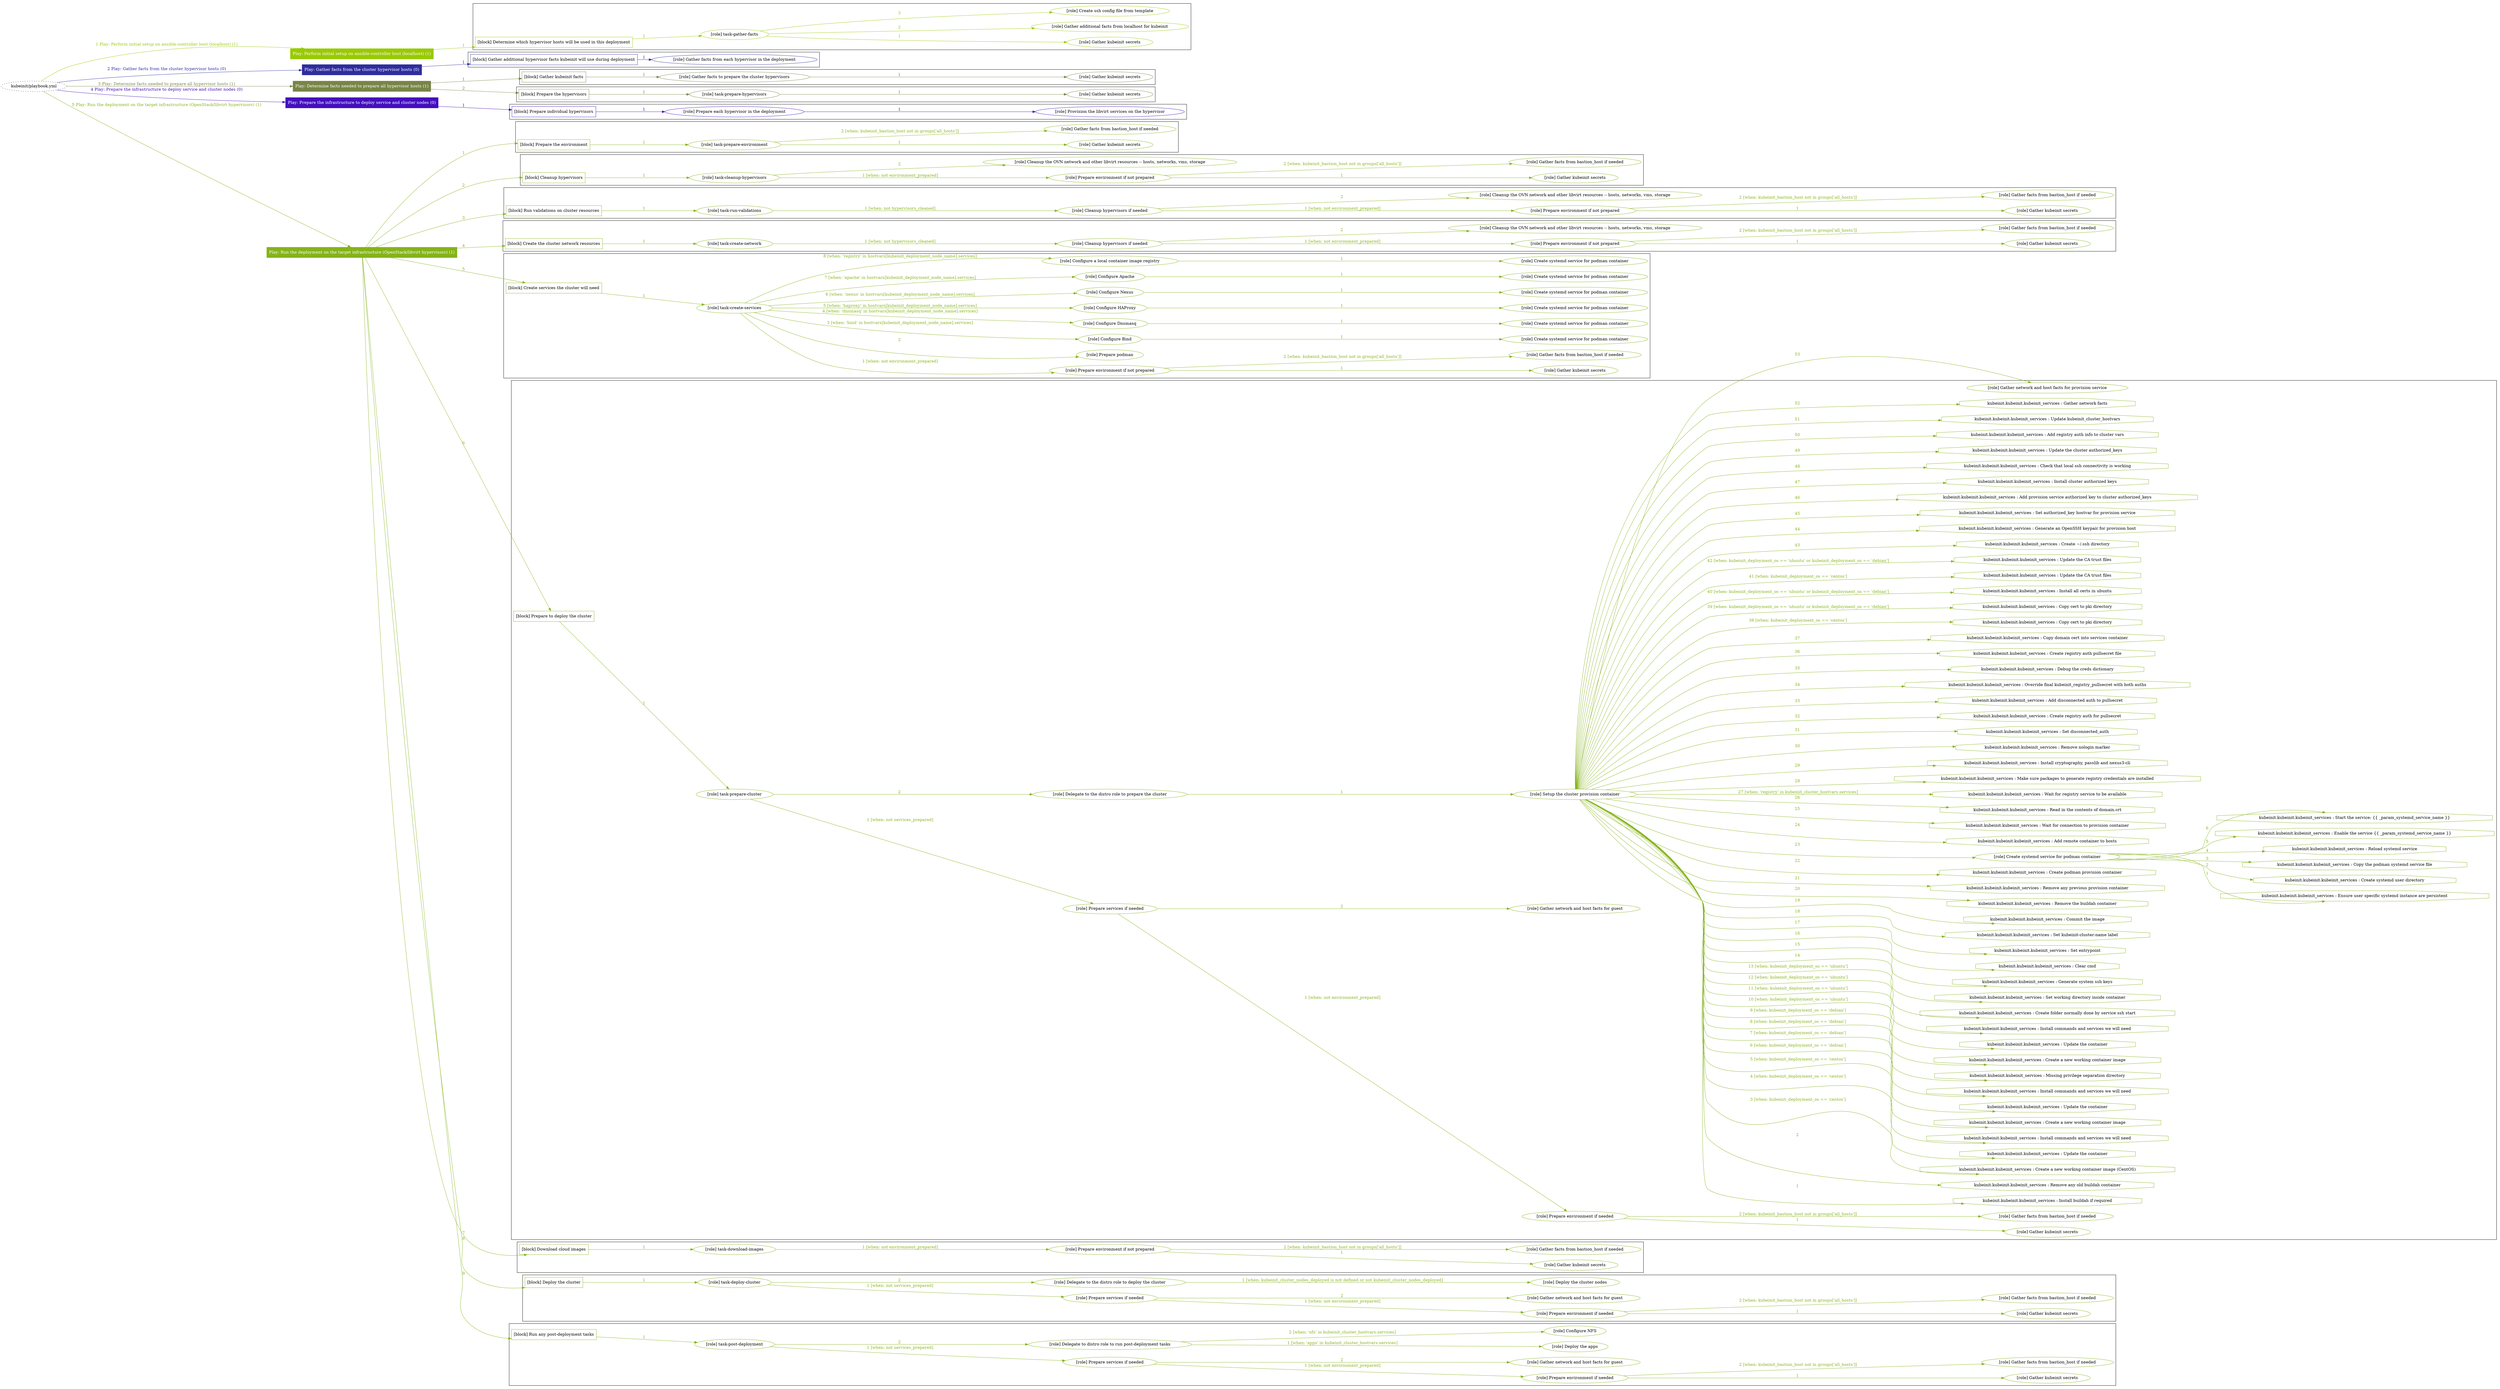 digraph {
	graph [concentrate=true ordering=in rankdir=LR ratio=fill]
	edge [esep=5 sep=10]
	"kubeinit/playbook.yml" [URL="/home/runner/work/kubeinit/kubeinit/kubeinit/playbook.yml" id=playbook_3bfe8d35 style=dotted]
	"kubeinit/playbook.yml" -> play_c6a75410 [label="1 Play: Perform initial setup on ansible-controller host (localhost) (1)" color="#98ca02" fontcolor="#98ca02" id=edge_play_c6a75410 labeltooltip="1 Play: Perform initial setup on ansible-controller host (localhost) (1)" tooltip="1 Play: Perform initial setup on ansible-controller host (localhost) (1)"]
	subgraph "Play: Perform initial setup on ansible-controller host (localhost) (1)" {
		play_c6a75410 [label="Play: Perform initial setup on ansible-controller host (localhost) (1)" URL="/home/runner/work/kubeinit/kubeinit/kubeinit/playbook.yml" color="#98ca02" fontcolor="#ffffff" id=play_c6a75410 shape=box style=filled tooltip=localhost]
		play_c6a75410 -> block_6557d36f [label=1 color="#98ca02" fontcolor="#98ca02" id=edge_block_6557d36f labeltooltip=1 tooltip=1]
		subgraph cluster_block_6557d36f {
			block_6557d36f [label="[block] Determine which hypervisor hosts will be used in this deployment" URL="/home/runner/work/kubeinit/kubeinit/kubeinit/playbook.yml" color="#98ca02" id=block_6557d36f labeltooltip="Determine which hypervisor hosts will be used in this deployment" shape=box tooltip="Determine which hypervisor hosts will be used in this deployment"]
			block_6557d36f -> role_e6aab81c [label="1 " color="#98ca02" fontcolor="#98ca02" id=edge_role_e6aab81c labeltooltip="1 " tooltip="1 "]
			subgraph "task-gather-facts" {
				role_e6aab81c [label="[role] task-gather-facts" URL="/home/runner/work/kubeinit/kubeinit/kubeinit/playbook.yml" color="#98ca02" id=role_e6aab81c tooltip="task-gather-facts"]
				role_e6aab81c -> role_d025914f [label="1 " color="#98ca02" fontcolor="#98ca02" id=edge_role_d025914f labeltooltip="1 " tooltip="1 "]
				subgraph "Gather kubeinit secrets" {
					role_d025914f [label="[role] Gather kubeinit secrets" URL="/home/runner/.ansible/collections/ansible_collections/kubeinit/kubeinit/roles/kubeinit_prepare/tasks/build_hypervisors_group.yml" color="#98ca02" id=role_d025914f tooltip="Gather kubeinit secrets"]
				}
				role_e6aab81c -> role_576d0fd8 [label="2 " color="#98ca02" fontcolor="#98ca02" id=edge_role_576d0fd8 labeltooltip="2 " tooltip="2 "]
				subgraph "Gather additional facts from localhost for kubeinit" {
					role_576d0fd8 [label="[role] Gather additional facts from localhost for kubeinit" URL="/home/runner/.ansible/collections/ansible_collections/kubeinit/kubeinit/roles/kubeinit_prepare/tasks/build_hypervisors_group.yml" color="#98ca02" id=role_576d0fd8 tooltip="Gather additional facts from localhost for kubeinit"]
				}
				role_e6aab81c -> role_b98a62c0 [label="3 " color="#98ca02" fontcolor="#98ca02" id=edge_role_b98a62c0 labeltooltip="3 " tooltip="3 "]
				subgraph "Create ssh config file from template" {
					role_b98a62c0 [label="[role] Create ssh config file from template" URL="/home/runner/.ansible/collections/ansible_collections/kubeinit/kubeinit/roles/kubeinit_prepare/tasks/build_hypervisors_group.yml" color="#98ca02" id=role_b98a62c0 tooltip="Create ssh config file from template"]
				}
			}
		}
	}
	"kubeinit/playbook.yml" -> play_314e7103 [label="2 Play: Gather facts from the cluster hypervisor hosts (0)" color="#2e2d9f" fontcolor="#2e2d9f" id=edge_play_314e7103 labeltooltip="2 Play: Gather facts from the cluster hypervisor hosts (0)" tooltip="2 Play: Gather facts from the cluster hypervisor hosts (0)"]
	subgraph "Play: Gather facts from the cluster hypervisor hosts (0)" {
		play_314e7103 [label="Play: Gather facts from the cluster hypervisor hosts (0)" URL="/home/runner/work/kubeinit/kubeinit/kubeinit/playbook.yml" color="#2e2d9f" fontcolor="#ffffff" id=play_314e7103 shape=box style=filled tooltip="Play: Gather facts from the cluster hypervisor hosts (0)"]
		play_314e7103 -> block_a47f4a50 [label=1 color="#2e2d9f" fontcolor="#2e2d9f" id=edge_block_a47f4a50 labeltooltip=1 tooltip=1]
		subgraph cluster_block_a47f4a50 {
			block_a47f4a50 [label="[block] Gather additional hypervisor facts kubeinit will use during deployment" URL="/home/runner/work/kubeinit/kubeinit/kubeinit/playbook.yml" color="#2e2d9f" id=block_a47f4a50 labeltooltip="Gather additional hypervisor facts kubeinit will use during deployment" shape=box tooltip="Gather additional hypervisor facts kubeinit will use during deployment"]
			block_a47f4a50 -> role_f161c38f [label="1 " color="#2e2d9f" fontcolor="#2e2d9f" id=edge_role_f161c38f labeltooltip="1 " tooltip="1 "]
			subgraph "Gather facts from each hypervisor in the deployment" {
				role_f161c38f [label="[role] Gather facts from each hypervisor in the deployment" URL="/home/runner/work/kubeinit/kubeinit/kubeinit/playbook.yml" color="#2e2d9f" id=role_f161c38f tooltip="Gather facts from each hypervisor in the deployment"]
			}
		}
	}
	"kubeinit/playbook.yml" -> play_f87f6889 [label="3 Play: Determine facts needed to prepare all hypervisor hosts (1)" color="#788547" fontcolor="#788547" id=edge_play_f87f6889 labeltooltip="3 Play: Determine facts needed to prepare all hypervisor hosts (1)" tooltip="3 Play: Determine facts needed to prepare all hypervisor hosts (1)"]
	subgraph "Play: Determine facts needed to prepare all hypervisor hosts (1)" {
		play_f87f6889 [label="Play: Determine facts needed to prepare all hypervisor hosts (1)" URL="/home/runner/work/kubeinit/kubeinit/kubeinit/playbook.yml" color="#788547" fontcolor="#ffffff" id=play_f87f6889 shape=box style=filled tooltip=localhost]
		play_f87f6889 -> block_44a77826 [label=1 color="#788547" fontcolor="#788547" id=edge_block_44a77826 labeltooltip=1 tooltip=1]
		subgraph cluster_block_44a77826 {
			block_44a77826 [label="[block] Gather kubeinit facts" URL="/home/runner/work/kubeinit/kubeinit/kubeinit/playbook.yml" color="#788547" id=block_44a77826 labeltooltip="Gather kubeinit facts" shape=box tooltip="Gather kubeinit facts"]
			block_44a77826 -> role_548b3ae2 [label="1 " color="#788547" fontcolor="#788547" id=edge_role_548b3ae2 labeltooltip="1 " tooltip="1 "]
			subgraph "Gather facts to prepare the cluster hypervisors" {
				role_548b3ae2 [label="[role] Gather facts to prepare the cluster hypervisors" URL="/home/runner/work/kubeinit/kubeinit/kubeinit/playbook.yml" color="#788547" id=role_548b3ae2 tooltip="Gather facts to prepare the cluster hypervisors"]
				role_548b3ae2 -> role_46dc53d1 [label="1 " color="#788547" fontcolor="#788547" id=edge_role_46dc53d1 labeltooltip="1 " tooltip="1 "]
				subgraph "Gather kubeinit secrets" {
					role_46dc53d1 [label="[role] Gather kubeinit secrets" URL="/home/runner/.ansible/collections/ansible_collections/kubeinit/kubeinit/roles/kubeinit_prepare/tasks/gather_kubeinit_facts.yml" color="#788547" id=role_46dc53d1 tooltip="Gather kubeinit secrets"]
				}
			}
		}
		play_f87f6889 -> block_d4627f7d [label=2 color="#788547" fontcolor="#788547" id=edge_block_d4627f7d labeltooltip=2 tooltip=2]
		subgraph cluster_block_d4627f7d {
			block_d4627f7d [label="[block] Prepare the hypervisors" URL="/home/runner/work/kubeinit/kubeinit/kubeinit/playbook.yml" color="#788547" id=block_d4627f7d labeltooltip="Prepare the hypervisors" shape=box tooltip="Prepare the hypervisors"]
			block_d4627f7d -> role_ff20a479 [label="1 " color="#788547" fontcolor="#788547" id=edge_role_ff20a479 labeltooltip="1 " tooltip="1 "]
			subgraph "task-prepare-hypervisors" {
				role_ff20a479 [label="[role] task-prepare-hypervisors" URL="/home/runner/work/kubeinit/kubeinit/kubeinit/playbook.yml" color="#788547" id=role_ff20a479 tooltip="task-prepare-hypervisors"]
				role_ff20a479 -> role_66a93d26 [label="1 " color="#788547" fontcolor="#788547" id=edge_role_66a93d26 labeltooltip="1 " tooltip="1 "]
				subgraph "Gather kubeinit secrets" {
					role_66a93d26 [label="[role] Gather kubeinit secrets" URL="/home/runner/.ansible/collections/ansible_collections/kubeinit/kubeinit/roles/kubeinit_prepare/tasks/gather_kubeinit_facts.yml" color="#788547" id=role_66a93d26 tooltip="Gather kubeinit secrets"]
				}
			}
		}
	}
	"kubeinit/playbook.yml" -> play_c7d0e87a [label="4 Play: Prepare the infrastructure to deploy service and cluster nodes (0)" color="#440ebe" fontcolor="#440ebe" id=edge_play_c7d0e87a labeltooltip="4 Play: Prepare the infrastructure to deploy service and cluster nodes (0)" tooltip="4 Play: Prepare the infrastructure to deploy service and cluster nodes (0)"]
	subgraph "Play: Prepare the infrastructure to deploy service and cluster nodes (0)" {
		play_c7d0e87a [label="Play: Prepare the infrastructure to deploy service and cluster nodes (0)" URL="/home/runner/work/kubeinit/kubeinit/kubeinit/playbook.yml" color="#440ebe" fontcolor="#ffffff" id=play_c7d0e87a shape=box style=filled tooltip="Play: Prepare the infrastructure to deploy service and cluster nodes (0)"]
		play_c7d0e87a -> block_fb9cb6ab [label=1 color="#440ebe" fontcolor="#440ebe" id=edge_block_fb9cb6ab labeltooltip=1 tooltip=1]
		subgraph cluster_block_fb9cb6ab {
			block_fb9cb6ab [label="[block] Prepare individual hypervisors" URL="/home/runner/work/kubeinit/kubeinit/kubeinit/playbook.yml" color="#440ebe" id=block_fb9cb6ab labeltooltip="Prepare individual hypervisors" shape=box tooltip="Prepare individual hypervisors"]
			block_fb9cb6ab -> role_c1793776 [label="1 " color="#440ebe" fontcolor="#440ebe" id=edge_role_c1793776 labeltooltip="1 " tooltip="1 "]
			subgraph "Prepare each hypervisor in the deployment" {
				role_c1793776 [label="[role] Prepare each hypervisor in the deployment" URL="/home/runner/work/kubeinit/kubeinit/kubeinit/playbook.yml" color="#440ebe" id=role_c1793776 tooltip="Prepare each hypervisor in the deployment"]
				role_c1793776 -> role_7244a85c [label="1 " color="#440ebe" fontcolor="#440ebe" id=edge_role_7244a85c labeltooltip="1 " tooltip="1 "]
				subgraph "Provision the libvirt services on the hypervisor" {
					role_7244a85c [label="[role] Provision the libvirt services on the hypervisor" URL="/home/runner/.ansible/collections/ansible_collections/kubeinit/kubeinit/roles/kubeinit_prepare/tasks/prepare_hypervisor.yml" color="#440ebe" id=role_7244a85c tooltip="Provision the libvirt services on the hypervisor"]
				}
			}
		}
	}
	"kubeinit/playbook.yml" -> play_9ffcef58 [label="5 Play: Run the deployment on the target infrastructure (OpenStack/libvirt hypervisors) (1)" color="#85b319" fontcolor="#85b319" id=edge_play_9ffcef58 labeltooltip="5 Play: Run the deployment on the target infrastructure (OpenStack/libvirt hypervisors) (1)" tooltip="5 Play: Run the deployment on the target infrastructure (OpenStack/libvirt hypervisors) (1)"]
	subgraph "Play: Run the deployment on the target infrastructure (OpenStack/libvirt hypervisors) (1)" {
		play_9ffcef58 [label="Play: Run the deployment on the target infrastructure (OpenStack/libvirt hypervisors) (1)" URL="/home/runner/work/kubeinit/kubeinit/kubeinit/playbook.yml" color="#85b319" fontcolor="#ffffff" id=play_9ffcef58 shape=box style=filled tooltip=localhost]
		play_9ffcef58 -> block_969a5a47 [label=1 color="#85b319" fontcolor="#85b319" id=edge_block_969a5a47 labeltooltip=1 tooltip=1]
		subgraph cluster_block_969a5a47 {
			block_969a5a47 [label="[block] Prepare the environment" URL="/home/runner/work/kubeinit/kubeinit/kubeinit/playbook.yml" color="#85b319" id=block_969a5a47 labeltooltip="Prepare the environment" shape=box tooltip="Prepare the environment"]
			block_969a5a47 -> role_5b766c41 [label="1 " color="#85b319" fontcolor="#85b319" id=edge_role_5b766c41 labeltooltip="1 " tooltip="1 "]
			subgraph "task-prepare-environment" {
				role_5b766c41 [label="[role] task-prepare-environment" URL="/home/runner/work/kubeinit/kubeinit/kubeinit/playbook.yml" color="#85b319" id=role_5b766c41 tooltip="task-prepare-environment"]
				role_5b766c41 -> role_b1802130 [label="1 " color="#85b319" fontcolor="#85b319" id=edge_role_b1802130 labeltooltip="1 " tooltip="1 "]
				subgraph "Gather kubeinit secrets" {
					role_b1802130 [label="[role] Gather kubeinit secrets" URL="/home/runner/.ansible/collections/ansible_collections/kubeinit/kubeinit/roles/kubeinit_prepare/tasks/gather_kubeinit_facts.yml" color="#85b319" id=role_b1802130 tooltip="Gather kubeinit secrets"]
				}
				role_5b766c41 -> role_8a408a70 [label="2 [when: kubeinit_bastion_host not in groups['all_hosts']]" color="#85b319" fontcolor="#85b319" id=edge_role_8a408a70 labeltooltip="2 [when: kubeinit_bastion_host not in groups['all_hosts']]" tooltip="2 [when: kubeinit_bastion_host not in groups['all_hosts']]"]
				subgraph "Gather facts from bastion_host if needed" {
					role_8a408a70 [label="[role] Gather facts from bastion_host if needed" URL="/home/runner/.ansible/collections/ansible_collections/kubeinit/kubeinit/roles/kubeinit_prepare/tasks/main.yml" color="#85b319" id=role_8a408a70 tooltip="Gather facts from bastion_host if needed"]
				}
			}
		}
		play_9ffcef58 -> block_d71899ba [label=2 color="#85b319" fontcolor="#85b319" id=edge_block_d71899ba labeltooltip=2 tooltip=2]
		subgraph cluster_block_d71899ba {
			block_d71899ba [label="[block] Cleanup hypervisors" URL="/home/runner/work/kubeinit/kubeinit/kubeinit/playbook.yml" color="#85b319" id=block_d71899ba labeltooltip="Cleanup hypervisors" shape=box tooltip="Cleanup hypervisors"]
			block_d71899ba -> role_c162a63b [label="1 " color="#85b319" fontcolor="#85b319" id=edge_role_c162a63b labeltooltip="1 " tooltip="1 "]
			subgraph "task-cleanup-hypervisors" {
				role_c162a63b [label="[role] task-cleanup-hypervisors" URL="/home/runner/work/kubeinit/kubeinit/kubeinit/playbook.yml" color="#85b319" id=role_c162a63b tooltip="task-cleanup-hypervisors"]
				role_c162a63b -> role_7df29b13 [label="1 [when: not environment_prepared]" color="#85b319" fontcolor="#85b319" id=edge_role_7df29b13 labeltooltip="1 [when: not environment_prepared]" tooltip="1 [when: not environment_prepared]"]
				subgraph "Prepare environment if not prepared" {
					role_7df29b13 [label="[role] Prepare environment if not prepared" URL="/home/runner/.ansible/collections/ansible_collections/kubeinit/kubeinit/roles/kubeinit_libvirt/tasks/cleanup_hypervisors.yml" color="#85b319" id=role_7df29b13 tooltip="Prepare environment if not prepared"]
					role_7df29b13 -> role_8c2e6da5 [label="1 " color="#85b319" fontcolor="#85b319" id=edge_role_8c2e6da5 labeltooltip="1 " tooltip="1 "]
					subgraph "Gather kubeinit secrets" {
						role_8c2e6da5 [label="[role] Gather kubeinit secrets" URL="/home/runner/.ansible/collections/ansible_collections/kubeinit/kubeinit/roles/kubeinit_prepare/tasks/gather_kubeinit_facts.yml" color="#85b319" id=role_8c2e6da5 tooltip="Gather kubeinit secrets"]
					}
					role_7df29b13 -> role_99aebcc8 [label="2 [when: kubeinit_bastion_host not in groups['all_hosts']]" color="#85b319" fontcolor="#85b319" id=edge_role_99aebcc8 labeltooltip="2 [when: kubeinit_bastion_host not in groups['all_hosts']]" tooltip="2 [when: kubeinit_bastion_host not in groups['all_hosts']]"]
					subgraph "Gather facts from bastion_host if needed" {
						role_99aebcc8 [label="[role] Gather facts from bastion_host if needed" URL="/home/runner/.ansible/collections/ansible_collections/kubeinit/kubeinit/roles/kubeinit_prepare/tasks/main.yml" color="#85b319" id=role_99aebcc8 tooltip="Gather facts from bastion_host if needed"]
					}
				}
				role_c162a63b -> role_5afc4b5d [label="2 " color="#85b319" fontcolor="#85b319" id=edge_role_5afc4b5d labeltooltip="2 " tooltip="2 "]
				subgraph "Cleanup the OVN network and other libvirt resources -- hosts, networks, vms, storage" {
					role_5afc4b5d [label="[role] Cleanup the OVN network and other libvirt resources -- hosts, networks, vms, storage" URL="/home/runner/.ansible/collections/ansible_collections/kubeinit/kubeinit/roles/kubeinit_libvirt/tasks/cleanup_hypervisors.yml" color="#85b319" id=role_5afc4b5d tooltip="Cleanup the OVN network and other libvirt resources -- hosts, networks, vms, storage"]
				}
			}
		}
		play_9ffcef58 -> block_bcc4baa8 [label=3 color="#85b319" fontcolor="#85b319" id=edge_block_bcc4baa8 labeltooltip=3 tooltip=3]
		subgraph cluster_block_bcc4baa8 {
			block_bcc4baa8 [label="[block] Run validations on cluster resources" URL="/home/runner/work/kubeinit/kubeinit/kubeinit/playbook.yml" color="#85b319" id=block_bcc4baa8 labeltooltip="Run validations on cluster resources" shape=box tooltip="Run validations on cluster resources"]
			block_bcc4baa8 -> role_25d23721 [label="1 " color="#85b319" fontcolor="#85b319" id=edge_role_25d23721 labeltooltip="1 " tooltip="1 "]
			subgraph "task-run-validations" {
				role_25d23721 [label="[role] task-run-validations" URL="/home/runner/work/kubeinit/kubeinit/kubeinit/playbook.yml" color="#85b319" id=role_25d23721 tooltip="task-run-validations"]
				role_25d23721 -> role_b78c3888 [label="1 [when: not hypervisors_cleaned]" color="#85b319" fontcolor="#85b319" id=edge_role_b78c3888 labeltooltip="1 [when: not hypervisors_cleaned]" tooltip="1 [when: not hypervisors_cleaned]"]
				subgraph "Cleanup hypervisors if needed" {
					role_b78c3888 [label="[role] Cleanup hypervisors if needed" URL="/home/runner/.ansible/collections/ansible_collections/kubeinit/kubeinit/roles/kubeinit_validations/tasks/main.yml" color="#85b319" id=role_b78c3888 tooltip="Cleanup hypervisors if needed"]
					role_b78c3888 -> role_5c585286 [label="1 [when: not environment_prepared]" color="#85b319" fontcolor="#85b319" id=edge_role_5c585286 labeltooltip="1 [when: not environment_prepared]" tooltip="1 [when: not environment_prepared]"]
					subgraph "Prepare environment if not prepared" {
						role_5c585286 [label="[role] Prepare environment if not prepared" URL="/home/runner/.ansible/collections/ansible_collections/kubeinit/kubeinit/roles/kubeinit_libvirt/tasks/cleanup_hypervisors.yml" color="#85b319" id=role_5c585286 tooltip="Prepare environment if not prepared"]
						role_5c585286 -> role_0e94275e [label="1 " color="#85b319" fontcolor="#85b319" id=edge_role_0e94275e labeltooltip="1 " tooltip="1 "]
						subgraph "Gather kubeinit secrets" {
							role_0e94275e [label="[role] Gather kubeinit secrets" URL="/home/runner/.ansible/collections/ansible_collections/kubeinit/kubeinit/roles/kubeinit_prepare/tasks/gather_kubeinit_facts.yml" color="#85b319" id=role_0e94275e tooltip="Gather kubeinit secrets"]
						}
						role_5c585286 -> role_df9dc93b [label="2 [when: kubeinit_bastion_host not in groups['all_hosts']]" color="#85b319" fontcolor="#85b319" id=edge_role_df9dc93b labeltooltip="2 [when: kubeinit_bastion_host not in groups['all_hosts']]" tooltip="2 [when: kubeinit_bastion_host not in groups['all_hosts']]"]
						subgraph "Gather facts from bastion_host if needed" {
							role_df9dc93b [label="[role] Gather facts from bastion_host if needed" URL="/home/runner/.ansible/collections/ansible_collections/kubeinit/kubeinit/roles/kubeinit_prepare/tasks/main.yml" color="#85b319" id=role_df9dc93b tooltip="Gather facts from bastion_host if needed"]
						}
					}
					role_b78c3888 -> role_3b4303c4 [label="2 " color="#85b319" fontcolor="#85b319" id=edge_role_3b4303c4 labeltooltip="2 " tooltip="2 "]
					subgraph "Cleanup the OVN network and other libvirt resources -- hosts, networks, vms, storage" {
						role_3b4303c4 [label="[role] Cleanup the OVN network and other libvirt resources -- hosts, networks, vms, storage" URL="/home/runner/.ansible/collections/ansible_collections/kubeinit/kubeinit/roles/kubeinit_libvirt/tasks/cleanup_hypervisors.yml" color="#85b319" id=role_3b4303c4 tooltip="Cleanup the OVN network and other libvirt resources -- hosts, networks, vms, storage"]
					}
				}
			}
		}
		play_9ffcef58 -> block_1efd3fc5 [label=4 color="#85b319" fontcolor="#85b319" id=edge_block_1efd3fc5 labeltooltip=4 tooltip=4]
		subgraph cluster_block_1efd3fc5 {
			block_1efd3fc5 [label="[block] Create the cluster network resources" URL="/home/runner/work/kubeinit/kubeinit/kubeinit/playbook.yml" color="#85b319" id=block_1efd3fc5 labeltooltip="Create the cluster network resources" shape=box tooltip="Create the cluster network resources"]
			block_1efd3fc5 -> role_ecca013f [label="1 " color="#85b319" fontcolor="#85b319" id=edge_role_ecca013f labeltooltip="1 " tooltip="1 "]
			subgraph "task-create-network" {
				role_ecca013f [label="[role] task-create-network" URL="/home/runner/work/kubeinit/kubeinit/kubeinit/playbook.yml" color="#85b319" id=role_ecca013f tooltip="task-create-network"]
				role_ecca013f -> role_0f06678b [label="1 [when: not hypervisors_cleaned]" color="#85b319" fontcolor="#85b319" id=edge_role_0f06678b labeltooltip="1 [when: not hypervisors_cleaned]" tooltip="1 [when: not hypervisors_cleaned]"]
				subgraph "Cleanup hypervisors if needed" {
					role_0f06678b [label="[role] Cleanup hypervisors if needed" URL="/home/runner/.ansible/collections/ansible_collections/kubeinit/kubeinit/roles/kubeinit_libvirt/tasks/create_network.yml" color="#85b319" id=role_0f06678b tooltip="Cleanup hypervisors if needed"]
					role_0f06678b -> role_6a3961b6 [label="1 [when: not environment_prepared]" color="#85b319" fontcolor="#85b319" id=edge_role_6a3961b6 labeltooltip="1 [when: not environment_prepared]" tooltip="1 [when: not environment_prepared]"]
					subgraph "Prepare environment if not prepared" {
						role_6a3961b6 [label="[role] Prepare environment if not prepared" URL="/home/runner/.ansible/collections/ansible_collections/kubeinit/kubeinit/roles/kubeinit_libvirt/tasks/cleanup_hypervisors.yml" color="#85b319" id=role_6a3961b6 tooltip="Prepare environment if not prepared"]
						role_6a3961b6 -> role_d46954d9 [label="1 " color="#85b319" fontcolor="#85b319" id=edge_role_d46954d9 labeltooltip="1 " tooltip="1 "]
						subgraph "Gather kubeinit secrets" {
							role_d46954d9 [label="[role] Gather kubeinit secrets" URL="/home/runner/.ansible/collections/ansible_collections/kubeinit/kubeinit/roles/kubeinit_prepare/tasks/gather_kubeinit_facts.yml" color="#85b319" id=role_d46954d9 tooltip="Gather kubeinit secrets"]
						}
						role_6a3961b6 -> role_5af0d169 [label="2 [when: kubeinit_bastion_host not in groups['all_hosts']]" color="#85b319" fontcolor="#85b319" id=edge_role_5af0d169 labeltooltip="2 [when: kubeinit_bastion_host not in groups['all_hosts']]" tooltip="2 [when: kubeinit_bastion_host not in groups['all_hosts']]"]
						subgraph "Gather facts from bastion_host if needed" {
							role_5af0d169 [label="[role] Gather facts from bastion_host if needed" URL="/home/runner/.ansible/collections/ansible_collections/kubeinit/kubeinit/roles/kubeinit_prepare/tasks/main.yml" color="#85b319" id=role_5af0d169 tooltip="Gather facts from bastion_host if needed"]
						}
					}
					role_0f06678b -> role_418a115e [label="2 " color="#85b319" fontcolor="#85b319" id=edge_role_418a115e labeltooltip="2 " tooltip="2 "]
					subgraph "Cleanup the OVN network and other libvirt resources -- hosts, networks, vms, storage" {
						role_418a115e [label="[role] Cleanup the OVN network and other libvirt resources -- hosts, networks, vms, storage" URL="/home/runner/.ansible/collections/ansible_collections/kubeinit/kubeinit/roles/kubeinit_libvirt/tasks/cleanup_hypervisors.yml" color="#85b319" id=role_418a115e tooltip="Cleanup the OVN network and other libvirt resources -- hosts, networks, vms, storage"]
					}
				}
			}
		}
		play_9ffcef58 -> block_22529b1b [label=5 color="#85b319" fontcolor="#85b319" id=edge_block_22529b1b labeltooltip=5 tooltip=5]
		subgraph cluster_block_22529b1b {
			block_22529b1b [label="[block] Create services the cluster will need" URL="/home/runner/work/kubeinit/kubeinit/kubeinit/playbook.yml" color="#85b319" id=block_22529b1b labeltooltip="Create services the cluster will need" shape=box tooltip="Create services the cluster will need"]
			block_22529b1b -> role_4af6cf5b [label="1 " color="#85b319" fontcolor="#85b319" id=edge_role_4af6cf5b labeltooltip="1 " tooltip="1 "]
			subgraph "task-create-services" {
				role_4af6cf5b [label="[role] task-create-services" URL="/home/runner/work/kubeinit/kubeinit/kubeinit/playbook.yml" color="#85b319" id=role_4af6cf5b tooltip="task-create-services"]
				role_4af6cf5b -> role_c9e89652 [label="1 [when: not environment_prepared]" color="#85b319" fontcolor="#85b319" id=edge_role_c9e89652 labeltooltip="1 [when: not environment_prepared]" tooltip="1 [when: not environment_prepared]"]
				subgraph "Prepare environment if not prepared" {
					role_c9e89652 [label="[role] Prepare environment if not prepared" URL="/home/runner/.ansible/collections/ansible_collections/kubeinit/kubeinit/roles/kubeinit_services/tasks/main.yml" color="#85b319" id=role_c9e89652 tooltip="Prepare environment if not prepared"]
					role_c9e89652 -> role_ce71f2de [label="1 " color="#85b319" fontcolor="#85b319" id=edge_role_ce71f2de labeltooltip="1 " tooltip="1 "]
					subgraph "Gather kubeinit secrets" {
						role_ce71f2de [label="[role] Gather kubeinit secrets" URL="/home/runner/.ansible/collections/ansible_collections/kubeinit/kubeinit/roles/kubeinit_prepare/tasks/gather_kubeinit_facts.yml" color="#85b319" id=role_ce71f2de tooltip="Gather kubeinit secrets"]
					}
					role_c9e89652 -> role_5d51858c [label="2 [when: kubeinit_bastion_host not in groups['all_hosts']]" color="#85b319" fontcolor="#85b319" id=edge_role_5d51858c labeltooltip="2 [when: kubeinit_bastion_host not in groups['all_hosts']]" tooltip="2 [when: kubeinit_bastion_host not in groups['all_hosts']]"]
					subgraph "Gather facts from bastion_host if needed" {
						role_5d51858c [label="[role] Gather facts from bastion_host if needed" URL="/home/runner/.ansible/collections/ansible_collections/kubeinit/kubeinit/roles/kubeinit_prepare/tasks/main.yml" color="#85b319" id=role_5d51858c tooltip="Gather facts from bastion_host if needed"]
					}
				}
				role_4af6cf5b -> role_02d62898 [label="2 " color="#85b319" fontcolor="#85b319" id=edge_role_02d62898 labeltooltip="2 " tooltip="2 "]
				subgraph "Prepare podman" {
					role_02d62898 [label="[role] Prepare podman" URL="/home/runner/.ansible/collections/ansible_collections/kubeinit/kubeinit/roles/kubeinit_services/tasks/00_create_service_pod.yml" color="#85b319" id=role_02d62898 tooltip="Prepare podman"]
				}
				role_4af6cf5b -> role_c0b44f64 [label="3 [when: 'bind' in hostvars[kubeinit_deployment_node_name].services]" color="#85b319" fontcolor="#85b319" id=edge_role_c0b44f64 labeltooltip="3 [when: 'bind' in hostvars[kubeinit_deployment_node_name].services]" tooltip="3 [when: 'bind' in hostvars[kubeinit_deployment_node_name].services]"]
				subgraph "Configure Bind" {
					role_c0b44f64 [label="[role] Configure Bind" URL="/home/runner/.ansible/collections/ansible_collections/kubeinit/kubeinit/roles/kubeinit_services/tasks/start_services_containers.yml" color="#85b319" id=role_c0b44f64 tooltip="Configure Bind"]
					role_c0b44f64 -> role_8cd00886 [label="1 " color="#85b319" fontcolor="#85b319" id=edge_role_8cd00886 labeltooltip="1 " tooltip="1 "]
					subgraph "Create systemd service for podman container" {
						role_8cd00886 [label="[role] Create systemd service for podman container" URL="/home/runner/.ansible/collections/ansible_collections/kubeinit/kubeinit/roles/kubeinit_bind/tasks/main.yml" color="#85b319" id=role_8cd00886 tooltip="Create systemd service for podman container"]
					}
				}
				role_4af6cf5b -> role_828297ae [label="4 [when: 'dnsmasq' in hostvars[kubeinit_deployment_node_name].services]" color="#85b319" fontcolor="#85b319" id=edge_role_828297ae labeltooltip="4 [when: 'dnsmasq' in hostvars[kubeinit_deployment_node_name].services]" tooltip="4 [when: 'dnsmasq' in hostvars[kubeinit_deployment_node_name].services]"]
				subgraph "Configure Dnsmasq" {
					role_828297ae [label="[role] Configure Dnsmasq" URL="/home/runner/.ansible/collections/ansible_collections/kubeinit/kubeinit/roles/kubeinit_services/tasks/start_services_containers.yml" color="#85b319" id=role_828297ae tooltip="Configure Dnsmasq"]
					role_828297ae -> role_9860de18 [label="1 " color="#85b319" fontcolor="#85b319" id=edge_role_9860de18 labeltooltip="1 " tooltip="1 "]
					subgraph "Create systemd service for podman container" {
						role_9860de18 [label="[role] Create systemd service for podman container" URL="/home/runner/.ansible/collections/ansible_collections/kubeinit/kubeinit/roles/kubeinit_dnsmasq/tasks/main.yml" color="#85b319" id=role_9860de18 tooltip="Create systemd service for podman container"]
					}
				}
				role_4af6cf5b -> role_516488be [label="5 [when: 'haproxy' in hostvars[kubeinit_deployment_node_name].services]" color="#85b319" fontcolor="#85b319" id=edge_role_516488be labeltooltip="5 [when: 'haproxy' in hostvars[kubeinit_deployment_node_name].services]" tooltip="5 [when: 'haproxy' in hostvars[kubeinit_deployment_node_name].services]"]
				subgraph "Configure HAProxy" {
					role_516488be [label="[role] Configure HAProxy" URL="/home/runner/.ansible/collections/ansible_collections/kubeinit/kubeinit/roles/kubeinit_services/tasks/start_services_containers.yml" color="#85b319" id=role_516488be tooltip="Configure HAProxy"]
					role_516488be -> role_339e8d64 [label="1 " color="#85b319" fontcolor="#85b319" id=edge_role_339e8d64 labeltooltip="1 " tooltip="1 "]
					subgraph "Create systemd service for podman container" {
						role_339e8d64 [label="[role] Create systemd service for podman container" URL="/home/runner/.ansible/collections/ansible_collections/kubeinit/kubeinit/roles/kubeinit_haproxy/tasks/main.yml" color="#85b319" id=role_339e8d64 tooltip="Create systemd service for podman container"]
					}
				}
				role_4af6cf5b -> role_c0233ff4 [label="6 [when: 'nexus' in hostvars[kubeinit_deployment_node_name].services]" color="#85b319" fontcolor="#85b319" id=edge_role_c0233ff4 labeltooltip="6 [when: 'nexus' in hostvars[kubeinit_deployment_node_name].services]" tooltip="6 [when: 'nexus' in hostvars[kubeinit_deployment_node_name].services]"]
				subgraph "Configure Nexus" {
					role_c0233ff4 [label="[role] Configure Nexus" URL="/home/runner/.ansible/collections/ansible_collections/kubeinit/kubeinit/roles/kubeinit_services/tasks/start_services_containers.yml" color="#85b319" id=role_c0233ff4 tooltip="Configure Nexus"]
					role_c0233ff4 -> role_8037341c [label="1 " color="#85b319" fontcolor="#85b319" id=edge_role_8037341c labeltooltip="1 " tooltip="1 "]
					subgraph "Create systemd service for podman container" {
						role_8037341c [label="[role] Create systemd service for podman container" URL="/home/runner/.ansible/collections/ansible_collections/kubeinit/kubeinit/roles/kubeinit_nexus/tasks/main.yml" color="#85b319" id=role_8037341c tooltip="Create systemd service for podman container"]
					}
				}
				role_4af6cf5b -> role_a946e2c1 [label="7 [when: 'apache' in hostvars[kubeinit_deployment_node_name].services]" color="#85b319" fontcolor="#85b319" id=edge_role_a946e2c1 labeltooltip="7 [when: 'apache' in hostvars[kubeinit_deployment_node_name].services]" tooltip="7 [when: 'apache' in hostvars[kubeinit_deployment_node_name].services]"]
				subgraph "Configure Apache" {
					role_a946e2c1 [label="[role] Configure Apache" URL="/home/runner/.ansible/collections/ansible_collections/kubeinit/kubeinit/roles/kubeinit_services/tasks/start_services_containers.yml" color="#85b319" id=role_a946e2c1 tooltip="Configure Apache"]
					role_a946e2c1 -> role_f6b070b2 [label="1 " color="#85b319" fontcolor="#85b319" id=edge_role_f6b070b2 labeltooltip="1 " tooltip="1 "]
					subgraph "Create systemd service for podman container" {
						role_f6b070b2 [label="[role] Create systemd service for podman container" URL="/home/runner/.ansible/collections/ansible_collections/kubeinit/kubeinit/roles/kubeinit_apache/tasks/main.yml" color="#85b319" id=role_f6b070b2 tooltip="Create systemd service for podman container"]
					}
				}
				role_4af6cf5b -> role_2f3000f6 [label="8 [when: 'registry' in hostvars[kubeinit_deployment_node_name].services]" color="#85b319" fontcolor="#85b319" id=edge_role_2f3000f6 labeltooltip="8 [when: 'registry' in hostvars[kubeinit_deployment_node_name].services]" tooltip="8 [when: 'registry' in hostvars[kubeinit_deployment_node_name].services]"]
				subgraph "Configure a local container image registry" {
					role_2f3000f6 [label="[role] Configure a local container image registry" URL="/home/runner/.ansible/collections/ansible_collections/kubeinit/kubeinit/roles/kubeinit_services/tasks/start_services_containers.yml" color="#85b319" id=role_2f3000f6 tooltip="Configure a local container image registry"]
					role_2f3000f6 -> role_f8eb17ac [label="1 " color="#85b319" fontcolor="#85b319" id=edge_role_f8eb17ac labeltooltip="1 " tooltip="1 "]
					subgraph "Create systemd service for podman container" {
						role_f8eb17ac [label="[role] Create systemd service for podman container" URL="/home/runner/.ansible/collections/ansible_collections/kubeinit/kubeinit/roles/kubeinit_registry/tasks/main.yml" color="#85b319" id=role_f8eb17ac tooltip="Create systemd service for podman container"]
					}
				}
			}
		}
		play_9ffcef58 -> block_2664f948 [label=6 color="#85b319" fontcolor="#85b319" id=edge_block_2664f948 labeltooltip=6 tooltip=6]
		subgraph cluster_block_2664f948 {
			block_2664f948 [label="[block] Prepare to deploy the cluster" URL="/home/runner/work/kubeinit/kubeinit/kubeinit/playbook.yml" color="#85b319" id=block_2664f948 labeltooltip="Prepare to deploy the cluster" shape=box tooltip="Prepare to deploy the cluster"]
			block_2664f948 -> role_fe3cf18d [label="1 " color="#85b319" fontcolor="#85b319" id=edge_role_fe3cf18d labeltooltip="1 " tooltip="1 "]
			subgraph "task-prepare-cluster" {
				role_fe3cf18d [label="[role] task-prepare-cluster" URL="/home/runner/work/kubeinit/kubeinit/kubeinit/playbook.yml" color="#85b319" id=role_fe3cf18d tooltip="task-prepare-cluster"]
				role_fe3cf18d -> role_716bdf21 [label="1 [when: not services_prepared]" color="#85b319" fontcolor="#85b319" id=edge_role_716bdf21 labeltooltip="1 [when: not services_prepared]" tooltip="1 [when: not services_prepared]"]
				subgraph "Prepare services if needed" {
					role_716bdf21 [label="[role] Prepare services if needed" URL="/home/runner/.ansible/collections/ansible_collections/kubeinit/kubeinit/roles/kubeinit_prepare/tasks/prepare_cluster.yml" color="#85b319" id=role_716bdf21 tooltip="Prepare services if needed"]
					role_716bdf21 -> role_e907c1bf [label="1 [when: not environment_prepared]" color="#85b319" fontcolor="#85b319" id=edge_role_e907c1bf labeltooltip="1 [when: not environment_prepared]" tooltip="1 [when: not environment_prepared]"]
					subgraph "Prepare environment if needed" {
						role_e907c1bf [label="[role] Prepare environment if needed" URL="/home/runner/.ansible/collections/ansible_collections/kubeinit/kubeinit/roles/kubeinit_services/tasks/prepare_services.yml" color="#85b319" id=role_e907c1bf tooltip="Prepare environment if needed"]
						role_e907c1bf -> role_053482fe [label="1 " color="#85b319" fontcolor="#85b319" id=edge_role_053482fe labeltooltip="1 " tooltip="1 "]
						subgraph "Gather kubeinit secrets" {
							role_053482fe [label="[role] Gather kubeinit secrets" URL="/home/runner/.ansible/collections/ansible_collections/kubeinit/kubeinit/roles/kubeinit_prepare/tasks/gather_kubeinit_facts.yml" color="#85b319" id=role_053482fe tooltip="Gather kubeinit secrets"]
						}
						role_e907c1bf -> role_ef5c2d3d [label="2 [when: kubeinit_bastion_host not in groups['all_hosts']]" color="#85b319" fontcolor="#85b319" id=edge_role_ef5c2d3d labeltooltip="2 [when: kubeinit_bastion_host not in groups['all_hosts']]" tooltip="2 [when: kubeinit_bastion_host not in groups['all_hosts']]"]
						subgraph "Gather facts from bastion_host if needed" {
							role_ef5c2d3d [label="[role] Gather facts from bastion_host if needed" URL="/home/runner/.ansible/collections/ansible_collections/kubeinit/kubeinit/roles/kubeinit_prepare/tasks/main.yml" color="#85b319" id=role_ef5c2d3d tooltip="Gather facts from bastion_host if needed"]
						}
					}
					role_716bdf21 -> role_cc64bad8 [label="2 " color="#85b319" fontcolor="#85b319" id=edge_role_cc64bad8 labeltooltip="2 " tooltip="2 "]
					subgraph "Gather network and host facts for guest" {
						role_cc64bad8 [label="[role] Gather network and host facts for guest" URL="/home/runner/.ansible/collections/ansible_collections/kubeinit/kubeinit/roles/kubeinit_services/tasks/prepare_services.yml" color="#85b319" id=role_cc64bad8 tooltip="Gather network and host facts for guest"]
					}
				}
				role_fe3cf18d -> role_9fc748cc [label="2 " color="#85b319" fontcolor="#85b319" id=edge_role_9fc748cc labeltooltip="2 " tooltip="2 "]
				subgraph "Delegate to the distro role to prepare the cluster" {
					role_9fc748cc [label="[role] Delegate to the distro role to prepare the cluster" URL="/home/runner/.ansible/collections/ansible_collections/kubeinit/kubeinit/roles/kubeinit_prepare/tasks/prepare_cluster.yml" color="#85b319" id=role_9fc748cc tooltip="Delegate to the distro role to prepare the cluster"]
					role_9fc748cc -> role_13f0c493 [label="1 " color="#85b319" fontcolor="#85b319" id=edge_role_13f0c493 labeltooltip="1 " tooltip="1 "]
					subgraph "Setup the cluster provision container" {
						role_13f0c493 [label="[role] Setup the cluster provision container" URL="/home/runner/.ansible/collections/ansible_collections/kubeinit/kubeinit/roles/kubeinit_cdk/tasks/prepare_cluster.yml" color="#85b319" id=role_13f0c493 tooltip="Setup the cluster provision container"]
						task_1548fb82 [label="kubeinit.kubeinit.kubeinit_services : Install buildah if required" URL="/home/runner/.ansible/collections/ansible_collections/kubeinit/kubeinit/roles/kubeinit_services/tasks/create_provision_container.yml" color="#85b319" id=task_1548fb82 shape=octagon tooltip="kubeinit.kubeinit.kubeinit_services : Install buildah if required"]
						role_13f0c493 -> task_1548fb82 [label="1 " color="#85b319" fontcolor="#85b319" id=edge_task_1548fb82 labeltooltip="1 " tooltip="1 "]
						task_c62957ad [label="kubeinit.kubeinit.kubeinit_services : Remove any old buildah container" URL="/home/runner/.ansible/collections/ansible_collections/kubeinit/kubeinit/roles/kubeinit_services/tasks/create_provision_container.yml" color="#85b319" id=task_c62957ad shape=octagon tooltip="kubeinit.kubeinit.kubeinit_services : Remove any old buildah container"]
						role_13f0c493 -> task_c62957ad [label="2 " color="#85b319" fontcolor="#85b319" id=edge_task_c62957ad labeltooltip="2 " tooltip="2 "]
						task_5df026ab [label="kubeinit.kubeinit.kubeinit_services : Create a new working container image (CentOS)" URL="/home/runner/.ansible/collections/ansible_collections/kubeinit/kubeinit/roles/kubeinit_services/tasks/create_provision_container.yml" color="#85b319" id=task_5df026ab shape=octagon tooltip="kubeinit.kubeinit.kubeinit_services : Create a new working container image (CentOS)"]
						role_13f0c493 -> task_5df026ab [label="3 [when: kubeinit_deployment_os == 'centos']" color="#85b319" fontcolor="#85b319" id=edge_task_5df026ab labeltooltip="3 [when: kubeinit_deployment_os == 'centos']" tooltip="3 [when: kubeinit_deployment_os == 'centos']"]
						task_6b3898a7 [label="kubeinit.kubeinit.kubeinit_services : Update the container" URL="/home/runner/.ansible/collections/ansible_collections/kubeinit/kubeinit/roles/kubeinit_services/tasks/create_provision_container.yml" color="#85b319" id=task_6b3898a7 shape=octagon tooltip="kubeinit.kubeinit.kubeinit_services : Update the container"]
						role_13f0c493 -> task_6b3898a7 [label="4 [when: kubeinit_deployment_os == 'centos']" color="#85b319" fontcolor="#85b319" id=edge_task_6b3898a7 labeltooltip="4 [when: kubeinit_deployment_os == 'centos']" tooltip="4 [when: kubeinit_deployment_os == 'centos']"]
						task_311e4e9e [label="kubeinit.kubeinit.kubeinit_services : Install commands and services we will need" URL="/home/runner/.ansible/collections/ansible_collections/kubeinit/kubeinit/roles/kubeinit_services/tasks/create_provision_container.yml" color="#85b319" id=task_311e4e9e shape=octagon tooltip="kubeinit.kubeinit.kubeinit_services : Install commands and services we will need"]
						role_13f0c493 -> task_311e4e9e [label="5 [when: kubeinit_deployment_os == 'centos']" color="#85b319" fontcolor="#85b319" id=edge_task_311e4e9e labeltooltip="5 [when: kubeinit_deployment_os == 'centos']" tooltip="5 [when: kubeinit_deployment_os == 'centos']"]
						task_15e85c4a [label="kubeinit.kubeinit.kubeinit_services : Create a new working container image" URL="/home/runner/.ansible/collections/ansible_collections/kubeinit/kubeinit/roles/kubeinit_services/tasks/create_provision_container.yml" color="#85b319" id=task_15e85c4a shape=octagon tooltip="kubeinit.kubeinit.kubeinit_services : Create a new working container image"]
						role_13f0c493 -> task_15e85c4a [label="6 [when: kubeinit_deployment_os == 'debian']" color="#85b319" fontcolor="#85b319" id=edge_task_15e85c4a labeltooltip="6 [when: kubeinit_deployment_os == 'debian']" tooltip="6 [when: kubeinit_deployment_os == 'debian']"]
						task_3f7a0162 [label="kubeinit.kubeinit.kubeinit_services : Update the container" URL="/home/runner/.ansible/collections/ansible_collections/kubeinit/kubeinit/roles/kubeinit_services/tasks/create_provision_container.yml" color="#85b319" id=task_3f7a0162 shape=octagon tooltip="kubeinit.kubeinit.kubeinit_services : Update the container"]
						role_13f0c493 -> task_3f7a0162 [label="7 [when: kubeinit_deployment_os == 'debian']" color="#85b319" fontcolor="#85b319" id=edge_task_3f7a0162 labeltooltip="7 [when: kubeinit_deployment_os == 'debian']" tooltip="7 [when: kubeinit_deployment_os == 'debian']"]
						task_ba07489c [label="kubeinit.kubeinit.kubeinit_services : Install commands and services we will need" URL="/home/runner/.ansible/collections/ansible_collections/kubeinit/kubeinit/roles/kubeinit_services/tasks/create_provision_container.yml" color="#85b319" id=task_ba07489c shape=octagon tooltip="kubeinit.kubeinit.kubeinit_services : Install commands and services we will need"]
						role_13f0c493 -> task_ba07489c [label="8 [when: kubeinit_deployment_os == 'debian']" color="#85b319" fontcolor="#85b319" id=edge_task_ba07489c labeltooltip="8 [when: kubeinit_deployment_os == 'debian']" tooltip="8 [when: kubeinit_deployment_os == 'debian']"]
						task_4083fb7e [label="kubeinit.kubeinit.kubeinit_services : Missing privilege separation directory" URL="/home/runner/.ansible/collections/ansible_collections/kubeinit/kubeinit/roles/kubeinit_services/tasks/create_provision_container.yml" color="#85b319" id=task_4083fb7e shape=octagon tooltip="kubeinit.kubeinit.kubeinit_services : Missing privilege separation directory"]
						role_13f0c493 -> task_4083fb7e [label="9 [when: kubeinit_deployment_os == 'debian']" color="#85b319" fontcolor="#85b319" id=edge_task_4083fb7e labeltooltip="9 [when: kubeinit_deployment_os == 'debian']" tooltip="9 [when: kubeinit_deployment_os == 'debian']"]
						task_04701d6c [label="kubeinit.kubeinit.kubeinit_services : Create a new working container image" URL="/home/runner/.ansible/collections/ansible_collections/kubeinit/kubeinit/roles/kubeinit_services/tasks/create_provision_container.yml" color="#85b319" id=task_04701d6c shape=octagon tooltip="kubeinit.kubeinit.kubeinit_services : Create a new working container image"]
						role_13f0c493 -> task_04701d6c [label="10 [when: kubeinit_deployment_os == 'ubuntu']" color="#85b319" fontcolor="#85b319" id=edge_task_04701d6c labeltooltip="10 [when: kubeinit_deployment_os == 'ubuntu']" tooltip="10 [when: kubeinit_deployment_os == 'ubuntu']"]
						task_7bf5329c [label="kubeinit.kubeinit.kubeinit_services : Update the container" URL="/home/runner/.ansible/collections/ansible_collections/kubeinit/kubeinit/roles/kubeinit_services/tasks/create_provision_container.yml" color="#85b319" id=task_7bf5329c shape=octagon tooltip="kubeinit.kubeinit.kubeinit_services : Update the container"]
						role_13f0c493 -> task_7bf5329c [label="11 [when: kubeinit_deployment_os == 'ubuntu']" color="#85b319" fontcolor="#85b319" id=edge_task_7bf5329c labeltooltip="11 [when: kubeinit_deployment_os == 'ubuntu']" tooltip="11 [when: kubeinit_deployment_os == 'ubuntu']"]
						task_81f50fe9 [label="kubeinit.kubeinit.kubeinit_services : Install commands and services we will need" URL="/home/runner/.ansible/collections/ansible_collections/kubeinit/kubeinit/roles/kubeinit_services/tasks/create_provision_container.yml" color="#85b319" id=task_81f50fe9 shape=octagon tooltip="kubeinit.kubeinit.kubeinit_services : Install commands and services we will need"]
						role_13f0c493 -> task_81f50fe9 [label="12 [when: kubeinit_deployment_os == 'ubuntu']" color="#85b319" fontcolor="#85b319" id=edge_task_81f50fe9 labeltooltip="12 [when: kubeinit_deployment_os == 'ubuntu']" tooltip="12 [when: kubeinit_deployment_os == 'ubuntu']"]
						task_c3bee21a [label="kubeinit.kubeinit.kubeinit_services : Create folder normally done by service ssh start" URL="/home/runner/.ansible/collections/ansible_collections/kubeinit/kubeinit/roles/kubeinit_services/tasks/create_provision_container.yml" color="#85b319" id=task_c3bee21a shape=octagon tooltip="kubeinit.kubeinit.kubeinit_services : Create folder normally done by service ssh start"]
						role_13f0c493 -> task_c3bee21a [label="13 [when: kubeinit_deployment_os == 'ubuntu']" color="#85b319" fontcolor="#85b319" id=edge_task_c3bee21a labeltooltip="13 [when: kubeinit_deployment_os == 'ubuntu']" tooltip="13 [when: kubeinit_deployment_os == 'ubuntu']"]
						task_2b09f66d [label="kubeinit.kubeinit.kubeinit_services : Set working directory inside container" URL="/home/runner/.ansible/collections/ansible_collections/kubeinit/kubeinit/roles/kubeinit_services/tasks/create_provision_container.yml" color="#85b319" id=task_2b09f66d shape=octagon tooltip="kubeinit.kubeinit.kubeinit_services : Set working directory inside container"]
						role_13f0c493 -> task_2b09f66d [label="14 " color="#85b319" fontcolor="#85b319" id=edge_task_2b09f66d labeltooltip="14 " tooltip="14 "]
						task_5eb25121 [label="kubeinit.kubeinit.kubeinit_services : Generate system ssh keys" URL="/home/runner/.ansible/collections/ansible_collections/kubeinit/kubeinit/roles/kubeinit_services/tasks/create_provision_container.yml" color="#85b319" id=task_5eb25121 shape=octagon tooltip="kubeinit.kubeinit.kubeinit_services : Generate system ssh keys"]
						role_13f0c493 -> task_5eb25121 [label="15 " color="#85b319" fontcolor="#85b319" id=edge_task_5eb25121 labeltooltip="15 " tooltip="15 "]
						task_43730cd7 [label="kubeinit.kubeinit.kubeinit_services : Clear cmd" URL="/home/runner/.ansible/collections/ansible_collections/kubeinit/kubeinit/roles/kubeinit_services/tasks/create_provision_container.yml" color="#85b319" id=task_43730cd7 shape=octagon tooltip="kubeinit.kubeinit.kubeinit_services : Clear cmd"]
						role_13f0c493 -> task_43730cd7 [label="16 " color="#85b319" fontcolor="#85b319" id=edge_task_43730cd7 labeltooltip="16 " tooltip="16 "]
						task_7a8bb96a [label="kubeinit.kubeinit.kubeinit_services : Set entrypoint" URL="/home/runner/.ansible/collections/ansible_collections/kubeinit/kubeinit/roles/kubeinit_services/tasks/create_provision_container.yml" color="#85b319" id=task_7a8bb96a shape=octagon tooltip="kubeinit.kubeinit.kubeinit_services : Set entrypoint"]
						role_13f0c493 -> task_7a8bb96a [label="17 " color="#85b319" fontcolor="#85b319" id=edge_task_7a8bb96a labeltooltip="17 " tooltip="17 "]
						task_18a679ce [label="kubeinit.kubeinit.kubeinit_services : Set kubeinit-cluster-name label" URL="/home/runner/.ansible/collections/ansible_collections/kubeinit/kubeinit/roles/kubeinit_services/tasks/create_provision_container.yml" color="#85b319" id=task_18a679ce shape=octagon tooltip="kubeinit.kubeinit.kubeinit_services : Set kubeinit-cluster-name label"]
						role_13f0c493 -> task_18a679ce [label="18 " color="#85b319" fontcolor="#85b319" id=edge_task_18a679ce labeltooltip="18 " tooltip="18 "]
						task_a5fdb240 [label="kubeinit.kubeinit.kubeinit_services : Commit the image" URL="/home/runner/.ansible/collections/ansible_collections/kubeinit/kubeinit/roles/kubeinit_services/tasks/create_provision_container.yml" color="#85b319" id=task_a5fdb240 shape=octagon tooltip="kubeinit.kubeinit.kubeinit_services : Commit the image"]
						role_13f0c493 -> task_a5fdb240 [label="19 " color="#85b319" fontcolor="#85b319" id=edge_task_a5fdb240 labeltooltip="19 " tooltip="19 "]
						task_65e92b3e [label="kubeinit.kubeinit.kubeinit_services : Remove the buildah container" URL="/home/runner/.ansible/collections/ansible_collections/kubeinit/kubeinit/roles/kubeinit_services/tasks/create_provision_container.yml" color="#85b319" id=task_65e92b3e shape=octagon tooltip="kubeinit.kubeinit.kubeinit_services : Remove the buildah container"]
						role_13f0c493 -> task_65e92b3e [label="20 " color="#85b319" fontcolor="#85b319" id=edge_task_65e92b3e labeltooltip="20 " tooltip="20 "]
						task_967f93ed [label="kubeinit.kubeinit.kubeinit_services : Remove any previous provision container" URL="/home/runner/.ansible/collections/ansible_collections/kubeinit/kubeinit/roles/kubeinit_services/tasks/create_provision_container.yml" color="#85b319" id=task_967f93ed shape=octagon tooltip="kubeinit.kubeinit.kubeinit_services : Remove any previous provision container"]
						role_13f0c493 -> task_967f93ed [label="21 " color="#85b319" fontcolor="#85b319" id=edge_task_967f93ed labeltooltip="21 " tooltip="21 "]
						task_41d619f2 [label="kubeinit.kubeinit.kubeinit_services : Create podman provision container" URL="/home/runner/.ansible/collections/ansible_collections/kubeinit/kubeinit/roles/kubeinit_services/tasks/create_provision_container.yml" color="#85b319" id=task_41d619f2 shape=octagon tooltip="kubeinit.kubeinit.kubeinit_services : Create podman provision container"]
						role_13f0c493 -> task_41d619f2 [label="22 " color="#85b319" fontcolor="#85b319" id=edge_task_41d619f2 labeltooltip="22 " tooltip="22 "]
						role_13f0c493 -> role_f7380a59 [label="23 " color="#85b319" fontcolor="#85b319" id=edge_role_f7380a59 labeltooltip="23 " tooltip="23 "]
						subgraph "Create systemd service for podman container" {
							role_f7380a59 [label="[role] Create systemd service for podman container" URL="/home/runner/.ansible/collections/ansible_collections/kubeinit/kubeinit/roles/kubeinit_services/tasks/create_provision_container.yml" color="#85b319" id=role_f7380a59 tooltip="Create systemd service for podman container"]
							task_6cec1d0d [label="kubeinit.kubeinit.kubeinit_services : Ensure user specific systemd instance are persistent" URL="/home/runner/.ansible/collections/ansible_collections/kubeinit/kubeinit/roles/kubeinit_services/tasks/create_managed_service.yml" color="#85b319" id=task_6cec1d0d shape=octagon tooltip="kubeinit.kubeinit.kubeinit_services : Ensure user specific systemd instance are persistent"]
							role_f7380a59 -> task_6cec1d0d [label="1 " color="#85b319" fontcolor="#85b319" id=edge_task_6cec1d0d labeltooltip="1 " tooltip="1 "]
							task_0cc92fa7 [label="kubeinit.kubeinit.kubeinit_services : Create systemd user directory" URL="/home/runner/.ansible/collections/ansible_collections/kubeinit/kubeinit/roles/kubeinit_services/tasks/create_managed_service.yml" color="#85b319" id=task_0cc92fa7 shape=octagon tooltip="kubeinit.kubeinit.kubeinit_services : Create systemd user directory"]
							role_f7380a59 -> task_0cc92fa7 [label="2 " color="#85b319" fontcolor="#85b319" id=edge_task_0cc92fa7 labeltooltip="2 " tooltip="2 "]
							task_c237cf43 [label="kubeinit.kubeinit.kubeinit_services : Copy the podman systemd service file" URL="/home/runner/.ansible/collections/ansible_collections/kubeinit/kubeinit/roles/kubeinit_services/tasks/create_managed_service.yml" color="#85b319" id=task_c237cf43 shape=octagon tooltip="kubeinit.kubeinit.kubeinit_services : Copy the podman systemd service file"]
							role_f7380a59 -> task_c237cf43 [label="3 " color="#85b319" fontcolor="#85b319" id=edge_task_c237cf43 labeltooltip="3 " tooltip="3 "]
							task_da128b7b [label="kubeinit.kubeinit.kubeinit_services : Reload systemd service" URL="/home/runner/.ansible/collections/ansible_collections/kubeinit/kubeinit/roles/kubeinit_services/tasks/create_managed_service.yml" color="#85b319" id=task_da128b7b shape=octagon tooltip="kubeinit.kubeinit.kubeinit_services : Reload systemd service"]
							role_f7380a59 -> task_da128b7b [label="4 " color="#85b319" fontcolor="#85b319" id=edge_task_da128b7b labeltooltip="4 " tooltip="4 "]
							task_007fbd55 [label="kubeinit.kubeinit.kubeinit_services : Enable the service {{ _param_systemd_service_name }}" URL="/home/runner/.ansible/collections/ansible_collections/kubeinit/kubeinit/roles/kubeinit_services/tasks/create_managed_service.yml" color="#85b319" id=task_007fbd55 shape=octagon tooltip="kubeinit.kubeinit.kubeinit_services : Enable the service {{ _param_systemd_service_name }}"]
							role_f7380a59 -> task_007fbd55 [label="5 " color="#85b319" fontcolor="#85b319" id=edge_task_007fbd55 labeltooltip="5 " tooltip="5 "]
							task_162a7f95 [label="kubeinit.kubeinit.kubeinit_services : Start the service: {{ _param_systemd_service_name }}" URL="/home/runner/.ansible/collections/ansible_collections/kubeinit/kubeinit/roles/kubeinit_services/tasks/create_managed_service.yml" color="#85b319" id=task_162a7f95 shape=octagon tooltip="kubeinit.kubeinit.kubeinit_services : Start the service: {{ _param_systemd_service_name }}"]
							role_f7380a59 -> task_162a7f95 [label="6 " color="#85b319" fontcolor="#85b319" id=edge_task_162a7f95 labeltooltip="6 " tooltip="6 "]
						}
						task_583a112c [label="kubeinit.kubeinit.kubeinit_services : Add remote container to hosts" URL="/home/runner/.ansible/collections/ansible_collections/kubeinit/kubeinit/roles/kubeinit_services/tasks/create_provision_container.yml" color="#85b319" id=task_583a112c shape=octagon tooltip="kubeinit.kubeinit.kubeinit_services : Add remote container to hosts"]
						role_13f0c493 -> task_583a112c [label="24 " color="#85b319" fontcolor="#85b319" id=edge_task_583a112c labeltooltip="24 " tooltip="24 "]
						task_60487e41 [label="kubeinit.kubeinit.kubeinit_services : Wait for connection to provision container" URL="/home/runner/.ansible/collections/ansible_collections/kubeinit/kubeinit/roles/kubeinit_services/tasks/create_provision_container.yml" color="#85b319" id=task_60487e41 shape=octagon tooltip="kubeinit.kubeinit.kubeinit_services : Wait for connection to provision container"]
						role_13f0c493 -> task_60487e41 [label="25 " color="#85b319" fontcolor="#85b319" id=edge_task_60487e41 labeltooltip="25 " tooltip="25 "]
						task_c1cf8fb9 [label="kubeinit.kubeinit.kubeinit_services : Read in the contents of domain.crt" URL="/home/runner/.ansible/collections/ansible_collections/kubeinit/kubeinit/roles/kubeinit_services/tasks/create_provision_container.yml" color="#85b319" id=task_c1cf8fb9 shape=octagon tooltip="kubeinit.kubeinit.kubeinit_services : Read in the contents of domain.crt"]
						role_13f0c493 -> task_c1cf8fb9 [label="26 " color="#85b319" fontcolor="#85b319" id=edge_task_c1cf8fb9 labeltooltip="26 " tooltip="26 "]
						task_a1d7dd1a [label="kubeinit.kubeinit.kubeinit_services : Wait for registry service to be available" URL="/home/runner/.ansible/collections/ansible_collections/kubeinit/kubeinit/roles/kubeinit_services/tasks/create_provision_container.yml" color="#85b319" id=task_a1d7dd1a shape=octagon tooltip="kubeinit.kubeinit.kubeinit_services : Wait for registry service to be available"]
						role_13f0c493 -> task_a1d7dd1a [label="27 [when: 'registry' in kubeinit_cluster_hostvars.services]" color="#85b319" fontcolor="#85b319" id=edge_task_a1d7dd1a labeltooltip="27 [when: 'registry' in kubeinit_cluster_hostvars.services]" tooltip="27 [when: 'registry' in kubeinit_cluster_hostvars.services]"]
						task_eb85a314 [label="kubeinit.kubeinit.kubeinit_services : Make sure packages to generate registry credentials are installed" URL="/home/runner/.ansible/collections/ansible_collections/kubeinit/kubeinit/roles/kubeinit_services/tasks/create_provision_container.yml" color="#85b319" id=task_eb85a314 shape=octagon tooltip="kubeinit.kubeinit.kubeinit_services : Make sure packages to generate registry credentials are installed"]
						role_13f0c493 -> task_eb85a314 [label="28 " color="#85b319" fontcolor="#85b319" id=edge_task_eb85a314 labeltooltip="28 " tooltip="28 "]
						task_9edf5eaf [label="kubeinit.kubeinit.kubeinit_services : Install cryptography, passlib and nexus3-cli" URL="/home/runner/.ansible/collections/ansible_collections/kubeinit/kubeinit/roles/kubeinit_services/tasks/create_provision_container.yml" color="#85b319" id=task_9edf5eaf shape=octagon tooltip="kubeinit.kubeinit.kubeinit_services : Install cryptography, passlib and nexus3-cli"]
						role_13f0c493 -> task_9edf5eaf [label="29 " color="#85b319" fontcolor="#85b319" id=edge_task_9edf5eaf labeltooltip="29 " tooltip="29 "]
						task_2b8b65e5 [label="kubeinit.kubeinit.kubeinit_services : Remove nologin marker" URL="/home/runner/.ansible/collections/ansible_collections/kubeinit/kubeinit/roles/kubeinit_services/tasks/create_provision_container.yml" color="#85b319" id=task_2b8b65e5 shape=octagon tooltip="kubeinit.kubeinit.kubeinit_services : Remove nologin marker"]
						role_13f0c493 -> task_2b8b65e5 [label="30 " color="#85b319" fontcolor="#85b319" id=edge_task_2b8b65e5 labeltooltip="30 " tooltip="30 "]
						task_bf3395ed [label="kubeinit.kubeinit.kubeinit_services : Set disconnected_auth" URL="/home/runner/.ansible/collections/ansible_collections/kubeinit/kubeinit/roles/kubeinit_services/tasks/create_provision_container.yml" color="#85b319" id=task_bf3395ed shape=octagon tooltip="kubeinit.kubeinit.kubeinit_services : Set disconnected_auth"]
						role_13f0c493 -> task_bf3395ed [label="31 " color="#85b319" fontcolor="#85b319" id=edge_task_bf3395ed labeltooltip="31 " tooltip="31 "]
						task_e2ad542a [label="kubeinit.kubeinit.kubeinit_services : Create registry auth for pullsecret" URL="/home/runner/.ansible/collections/ansible_collections/kubeinit/kubeinit/roles/kubeinit_services/tasks/create_provision_container.yml" color="#85b319" id=task_e2ad542a shape=octagon tooltip="kubeinit.kubeinit.kubeinit_services : Create registry auth for pullsecret"]
						role_13f0c493 -> task_e2ad542a [label="32 " color="#85b319" fontcolor="#85b319" id=edge_task_e2ad542a labeltooltip="32 " tooltip="32 "]
						task_158a84ce [label="kubeinit.kubeinit.kubeinit_services : Add disconnected auth to pullsecret" URL="/home/runner/.ansible/collections/ansible_collections/kubeinit/kubeinit/roles/kubeinit_services/tasks/create_provision_container.yml" color="#85b319" id=task_158a84ce shape=octagon tooltip="kubeinit.kubeinit.kubeinit_services : Add disconnected auth to pullsecret"]
						role_13f0c493 -> task_158a84ce [label="33 " color="#85b319" fontcolor="#85b319" id=edge_task_158a84ce labeltooltip="33 " tooltip="33 "]
						task_7a3fdb2f [label="kubeinit.kubeinit.kubeinit_services : Override final kubeinit_registry_pullsecret with both auths" URL="/home/runner/.ansible/collections/ansible_collections/kubeinit/kubeinit/roles/kubeinit_services/tasks/create_provision_container.yml" color="#85b319" id=task_7a3fdb2f shape=octagon tooltip="kubeinit.kubeinit.kubeinit_services : Override final kubeinit_registry_pullsecret with both auths"]
						role_13f0c493 -> task_7a3fdb2f [label="34 " color="#85b319" fontcolor="#85b319" id=edge_task_7a3fdb2f labeltooltip="34 " tooltip="34 "]
						task_f63abcf3 [label="kubeinit.kubeinit.kubeinit_services : Debug the creds dictionary" URL="/home/runner/.ansible/collections/ansible_collections/kubeinit/kubeinit/roles/kubeinit_services/tasks/create_provision_container.yml" color="#85b319" id=task_f63abcf3 shape=octagon tooltip="kubeinit.kubeinit.kubeinit_services : Debug the creds dictionary"]
						role_13f0c493 -> task_f63abcf3 [label="35 " color="#85b319" fontcolor="#85b319" id=edge_task_f63abcf3 labeltooltip="35 " tooltip="35 "]
						task_2c2e54ad [label="kubeinit.kubeinit.kubeinit_services : Create registry auth pullsecret file" URL="/home/runner/.ansible/collections/ansible_collections/kubeinit/kubeinit/roles/kubeinit_services/tasks/create_provision_container.yml" color="#85b319" id=task_2c2e54ad shape=octagon tooltip="kubeinit.kubeinit.kubeinit_services : Create registry auth pullsecret file"]
						role_13f0c493 -> task_2c2e54ad [label="36 " color="#85b319" fontcolor="#85b319" id=edge_task_2c2e54ad labeltooltip="36 " tooltip="36 "]
						task_01a8dd7a [label="kubeinit.kubeinit.kubeinit_services : Copy domain cert into services container" URL="/home/runner/.ansible/collections/ansible_collections/kubeinit/kubeinit/roles/kubeinit_services/tasks/create_provision_container.yml" color="#85b319" id=task_01a8dd7a shape=octagon tooltip="kubeinit.kubeinit.kubeinit_services : Copy domain cert into services container"]
						role_13f0c493 -> task_01a8dd7a [label="37 " color="#85b319" fontcolor="#85b319" id=edge_task_01a8dd7a labeltooltip="37 " tooltip="37 "]
						task_b19ae4cc [label="kubeinit.kubeinit.kubeinit_services : Copy cert to pki directory" URL="/home/runner/.ansible/collections/ansible_collections/kubeinit/kubeinit/roles/kubeinit_services/tasks/create_provision_container.yml" color="#85b319" id=task_b19ae4cc shape=octagon tooltip="kubeinit.kubeinit.kubeinit_services : Copy cert to pki directory"]
						role_13f0c493 -> task_b19ae4cc [label="38 [when: kubeinit_deployment_os == 'centos']" color="#85b319" fontcolor="#85b319" id=edge_task_b19ae4cc labeltooltip="38 [when: kubeinit_deployment_os == 'centos']" tooltip="38 [when: kubeinit_deployment_os == 'centos']"]
						task_fc3e7cfe [label="kubeinit.kubeinit.kubeinit_services : Copy cert to pki directory" URL="/home/runner/.ansible/collections/ansible_collections/kubeinit/kubeinit/roles/kubeinit_services/tasks/create_provision_container.yml" color="#85b319" id=task_fc3e7cfe shape=octagon tooltip="kubeinit.kubeinit.kubeinit_services : Copy cert to pki directory"]
						role_13f0c493 -> task_fc3e7cfe [label="39 [when: kubeinit_deployment_os == 'ubuntu' or kubeinit_deployment_os == 'debian']" color="#85b319" fontcolor="#85b319" id=edge_task_fc3e7cfe labeltooltip="39 [when: kubeinit_deployment_os == 'ubuntu' or kubeinit_deployment_os == 'debian']" tooltip="39 [when: kubeinit_deployment_os == 'ubuntu' or kubeinit_deployment_os == 'debian']"]
						task_2811bd2d [label="kubeinit.kubeinit.kubeinit_services : Install all certs in ubuntu" URL="/home/runner/.ansible/collections/ansible_collections/kubeinit/kubeinit/roles/kubeinit_services/tasks/create_provision_container.yml" color="#85b319" id=task_2811bd2d shape=octagon tooltip="kubeinit.kubeinit.kubeinit_services : Install all certs in ubuntu"]
						role_13f0c493 -> task_2811bd2d [label="40 [when: kubeinit_deployment_os == 'ubuntu' or kubeinit_deployment_os == 'debian']" color="#85b319" fontcolor="#85b319" id=edge_task_2811bd2d labeltooltip="40 [when: kubeinit_deployment_os == 'ubuntu' or kubeinit_deployment_os == 'debian']" tooltip="40 [when: kubeinit_deployment_os == 'ubuntu' or kubeinit_deployment_os == 'debian']"]
						task_48013741 [label="kubeinit.kubeinit.kubeinit_services : Update the CA trust files" URL="/home/runner/.ansible/collections/ansible_collections/kubeinit/kubeinit/roles/kubeinit_services/tasks/create_provision_container.yml" color="#85b319" id=task_48013741 shape=octagon tooltip="kubeinit.kubeinit.kubeinit_services : Update the CA trust files"]
						role_13f0c493 -> task_48013741 [label="41 [when: kubeinit_deployment_os == 'centos']" color="#85b319" fontcolor="#85b319" id=edge_task_48013741 labeltooltip="41 [when: kubeinit_deployment_os == 'centos']" tooltip="41 [when: kubeinit_deployment_os == 'centos']"]
						task_634cd523 [label="kubeinit.kubeinit.kubeinit_services : Update the CA trust files" URL="/home/runner/.ansible/collections/ansible_collections/kubeinit/kubeinit/roles/kubeinit_services/tasks/create_provision_container.yml" color="#85b319" id=task_634cd523 shape=octagon tooltip="kubeinit.kubeinit.kubeinit_services : Update the CA trust files"]
						role_13f0c493 -> task_634cd523 [label="42 [when: kubeinit_deployment_os == 'ubuntu' or kubeinit_deployment_os == 'debian']" color="#85b319" fontcolor="#85b319" id=edge_task_634cd523 labeltooltip="42 [when: kubeinit_deployment_os == 'ubuntu' or kubeinit_deployment_os == 'debian']" tooltip="42 [when: kubeinit_deployment_os == 'ubuntu' or kubeinit_deployment_os == 'debian']"]
						task_5887a8b7 [label="kubeinit.kubeinit.kubeinit_services : Create ~/.ssh directory" URL="/home/runner/.ansible/collections/ansible_collections/kubeinit/kubeinit/roles/kubeinit_services/tasks/create_provision_container.yml" color="#85b319" id=task_5887a8b7 shape=octagon tooltip="kubeinit.kubeinit.kubeinit_services : Create ~/.ssh directory"]
						role_13f0c493 -> task_5887a8b7 [label="43 " color="#85b319" fontcolor="#85b319" id=edge_task_5887a8b7 labeltooltip="43 " tooltip="43 "]
						task_24b9c1ba [label="kubeinit.kubeinit.kubeinit_services : Generate an OpenSSH keypair for provision host" URL="/home/runner/.ansible/collections/ansible_collections/kubeinit/kubeinit/roles/kubeinit_services/tasks/create_provision_container.yml" color="#85b319" id=task_24b9c1ba shape=octagon tooltip="kubeinit.kubeinit.kubeinit_services : Generate an OpenSSH keypair for provision host"]
						role_13f0c493 -> task_24b9c1ba [label="44 " color="#85b319" fontcolor="#85b319" id=edge_task_24b9c1ba labeltooltip="44 " tooltip="44 "]
						task_38de3542 [label="kubeinit.kubeinit.kubeinit_services : Set authorized_key hostvar for provision service" URL="/home/runner/.ansible/collections/ansible_collections/kubeinit/kubeinit/roles/kubeinit_services/tasks/create_provision_container.yml" color="#85b319" id=task_38de3542 shape=octagon tooltip="kubeinit.kubeinit.kubeinit_services : Set authorized_key hostvar for provision service"]
						role_13f0c493 -> task_38de3542 [label="45 " color="#85b319" fontcolor="#85b319" id=edge_task_38de3542 labeltooltip="45 " tooltip="45 "]
						task_c8600102 [label="kubeinit.kubeinit.kubeinit_services : Add provision service authorized key to cluster authorized_keys" URL="/home/runner/.ansible/collections/ansible_collections/kubeinit/kubeinit/roles/kubeinit_services/tasks/create_provision_container.yml" color="#85b319" id=task_c8600102 shape=octagon tooltip="kubeinit.kubeinit.kubeinit_services : Add provision service authorized key to cluster authorized_keys"]
						role_13f0c493 -> task_c8600102 [label="46 " color="#85b319" fontcolor="#85b319" id=edge_task_c8600102 labeltooltip="46 " tooltip="46 "]
						task_0adba58e [label="kubeinit.kubeinit.kubeinit_services : Install cluster authorized keys" URL="/home/runner/.ansible/collections/ansible_collections/kubeinit/kubeinit/roles/kubeinit_services/tasks/create_provision_container.yml" color="#85b319" id=task_0adba58e shape=octagon tooltip="kubeinit.kubeinit.kubeinit_services : Install cluster authorized keys"]
						role_13f0c493 -> task_0adba58e [label="47 " color="#85b319" fontcolor="#85b319" id=edge_task_0adba58e labeltooltip="47 " tooltip="47 "]
						task_0dcc1314 [label="kubeinit.kubeinit.kubeinit_services : Check that local ssh connectivity is working" URL="/home/runner/.ansible/collections/ansible_collections/kubeinit/kubeinit/roles/kubeinit_services/tasks/create_provision_container.yml" color="#85b319" id=task_0dcc1314 shape=octagon tooltip="kubeinit.kubeinit.kubeinit_services : Check that local ssh connectivity is working"]
						role_13f0c493 -> task_0dcc1314 [label="48 " color="#85b319" fontcolor="#85b319" id=edge_task_0dcc1314 labeltooltip="48 " tooltip="48 "]
						task_97c7f37d [label="kubeinit.kubeinit.kubeinit_services : Update the cluster authorized_keys" URL="/home/runner/.ansible/collections/ansible_collections/kubeinit/kubeinit/roles/kubeinit_services/tasks/create_provision_container.yml" color="#85b319" id=task_97c7f37d shape=octagon tooltip="kubeinit.kubeinit.kubeinit_services : Update the cluster authorized_keys"]
						role_13f0c493 -> task_97c7f37d [label="49 " color="#85b319" fontcolor="#85b319" id=edge_task_97c7f37d labeltooltip="49 " tooltip="49 "]
						task_86b6256f [label="kubeinit.kubeinit.kubeinit_services : Add registry auth info to cluster vars" URL="/home/runner/.ansible/collections/ansible_collections/kubeinit/kubeinit/roles/kubeinit_services/tasks/create_provision_container.yml" color="#85b319" id=task_86b6256f shape=octagon tooltip="kubeinit.kubeinit.kubeinit_services : Add registry auth info to cluster vars"]
						role_13f0c493 -> task_86b6256f [label="50 " color="#85b319" fontcolor="#85b319" id=edge_task_86b6256f labeltooltip="50 " tooltip="50 "]
						task_6f7363bf [label="kubeinit.kubeinit.kubeinit_services : Update kubeinit_cluster_hostvars" URL="/home/runner/.ansible/collections/ansible_collections/kubeinit/kubeinit/roles/kubeinit_services/tasks/create_provision_container.yml" color="#85b319" id=task_6f7363bf shape=octagon tooltip="kubeinit.kubeinit.kubeinit_services : Update kubeinit_cluster_hostvars"]
						role_13f0c493 -> task_6f7363bf [label="51 " color="#85b319" fontcolor="#85b319" id=edge_task_6f7363bf labeltooltip="51 " tooltip="51 "]
						task_46c09136 [label="kubeinit.kubeinit.kubeinit_services : Gather network facts" URL="/home/runner/.ansible/collections/ansible_collections/kubeinit/kubeinit/roles/kubeinit_services/tasks/create_provision_container.yml" color="#85b319" id=task_46c09136 shape=octagon tooltip="kubeinit.kubeinit.kubeinit_services : Gather network facts"]
						role_13f0c493 -> task_46c09136 [label="52 " color="#85b319" fontcolor="#85b319" id=edge_task_46c09136 labeltooltip="52 " tooltip="52 "]
						role_13f0c493 -> role_2ce4db90 [label="53 " color="#85b319" fontcolor="#85b319" id=edge_role_2ce4db90 labeltooltip="53 " tooltip="53 "]
						subgraph "Gather network and host facts for provision service" {
							role_2ce4db90 [label="[role] Gather network and host facts for provision service" URL="/home/runner/.ansible/collections/ansible_collections/kubeinit/kubeinit/roles/kubeinit_services/tasks/create_provision_container.yml" color="#85b319" id=role_2ce4db90 tooltip="Gather network and host facts for provision service"]
						}
					}
				}
			}
		}
		play_9ffcef58 -> block_892b99f7 [label=7 color="#85b319" fontcolor="#85b319" id=edge_block_892b99f7 labeltooltip=7 tooltip=7]
		subgraph cluster_block_892b99f7 {
			block_892b99f7 [label="[block] Download cloud images" URL="/home/runner/work/kubeinit/kubeinit/kubeinit/playbook.yml" color="#85b319" id=block_892b99f7 labeltooltip="Download cloud images" shape=box tooltip="Download cloud images"]
			block_892b99f7 -> role_c9d8c9be [label="1 " color="#85b319" fontcolor="#85b319" id=edge_role_c9d8c9be labeltooltip="1 " tooltip="1 "]
			subgraph "task-download-images" {
				role_c9d8c9be [label="[role] task-download-images" URL="/home/runner/work/kubeinit/kubeinit/kubeinit/playbook.yml" color="#85b319" id=role_c9d8c9be tooltip="task-download-images"]
				role_c9d8c9be -> role_2e1a7a5a [label="1 [when: not environment_prepared]" color="#85b319" fontcolor="#85b319" id=edge_role_2e1a7a5a labeltooltip="1 [when: not environment_prepared]" tooltip="1 [when: not environment_prepared]"]
				subgraph "Prepare environment if not prepared" {
					role_2e1a7a5a [label="[role] Prepare environment if not prepared" URL="/home/runner/.ansible/collections/ansible_collections/kubeinit/kubeinit/roles/kubeinit_libvirt/tasks/download_cloud_images.yml" color="#85b319" id=role_2e1a7a5a tooltip="Prepare environment if not prepared"]
					role_2e1a7a5a -> role_31277ee6 [label="1 " color="#85b319" fontcolor="#85b319" id=edge_role_31277ee6 labeltooltip="1 " tooltip="1 "]
					subgraph "Gather kubeinit secrets" {
						role_31277ee6 [label="[role] Gather kubeinit secrets" URL="/home/runner/.ansible/collections/ansible_collections/kubeinit/kubeinit/roles/kubeinit_prepare/tasks/gather_kubeinit_facts.yml" color="#85b319" id=role_31277ee6 tooltip="Gather kubeinit secrets"]
					}
					role_2e1a7a5a -> role_60fec58a [label="2 [when: kubeinit_bastion_host not in groups['all_hosts']]" color="#85b319" fontcolor="#85b319" id=edge_role_60fec58a labeltooltip="2 [when: kubeinit_bastion_host not in groups['all_hosts']]" tooltip="2 [when: kubeinit_bastion_host not in groups['all_hosts']]"]
					subgraph "Gather facts from bastion_host if needed" {
						role_60fec58a [label="[role] Gather facts from bastion_host if needed" URL="/home/runner/.ansible/collections/ansible_collections/kubeinit/kubeinit/roles/kubeinit_prepare/tasks/main.yml" color="#85b319" id=role_60fec58a tooltip="Gather facts from bastion_host if needed"]
					}
				}
			}
		}
		play_9ffcef58 -> block_1e710f01 [label=8 color="#85b319" fontcolor="#85b319" id=edge_block_1e710f01 labeltooltip=8 tooltip=8]
		subgraph cluster_block_1e710f01 {
			block_1e710f01 [label="[block] Deploy the cluster" URL="/home/runner/work/kubeinit/kubeinit/kubeinit/playbook.yml" color="#85b319" id=block_1e710f01 labeltooltip="Deploy the cluster" shape=box tooltip="Deploy the cluster"]
			block_1e710f01 -> role_2074fc8c [label="1 " color="#85b319" fontcolor="#85b319" id=edge_role_2074fc8c labeltooltip="1 " tooltip="1 "]
			subgraph "task-deploy-cluster" {
				role_2074fc8c [label="[role] task-deploy-cluster" URL="/home/runner/work/kubeinit/kubeinit/kubeinit/playbook.yml" color="#85b319" id=role_2074fc8c tooltip="task-deploy-cluster"]
				role_2074fc8c -> role_b0b26ddd [label="1 [when: not services_prepared]" color="#85b319" fontcolor="#85b319" id=edge_role_b0b26ddd labeltooltip="1 [when: not services_prepared]" tooltip="1 [when: not services_prepared]"]
				subgraph "Prepare services if needed" {
					role_b0b26ddd [label="[role] Prepare services if needed" URL="/home/runner/.ansible/collections/ansible_collections/kubeinit/kubeinit/roles/kubeinit_prepare/tasks/deploy_cluster.yml" color="#85b319" id=role_b0b26ddd tooltip="Prepare services if needed"]
					role_b0b26ddd -> role_5ca4c145 [label="1 [when: not environment_prepared]" color="#85b319" fontcolor="#85b319" id=edge_role_5ca4c145 labeltooltip="1 [when: not environment_prepared]" tooltip="1 [when: not environment_prepared]"]
					subgraph "Prepare environment if needed" {
						role_5ca4c145 [label="[role] Prepare environment if needed" URL="/home/runner/.ansible/collections/ansible_collections/kubeinit/kubeinit/roles/kubeinit_services/tasks/prepare_services.yml" color="#85b319" id=role_5ca4c145 tooltip="Prepare environment if needed"]
						role_5ca4c145 -> role_dfbcf9d7 [label="1 " color="#85b319" fontcolor="#85b319" id=edge_role_dfbcf9d7 labeltooltip="1 " tooltip="1 "]
						subgraph "Gather kubeinit secrets" {
							role_dfbcf9d7 [label="[role] Gather kubeinit secrets" URL="/home/runner/.ansible/collections/ansible_collections/kubeinit/kubeinit/roles/kubeinit_prepare/tasks/gather_kubeinit_facts.yml" color="#85b319" id=role_dfbcf9d7 tooltip="Gather kubeinit secrets"]
						}
						role_5ca4c145 -> role_5a7c8e31 [label="2 [when: kubeinit_bastion_host not in groups['all_hosts']]" color="#85b319" fontcolor="#85b319" id=edge_role_5a7c8e31 labeltooltip="2 [when: kubeinit_bastion_host not in groups['all_hosts']]" tooltip="2 [when: kubeinit_bastion_host not in groups['all_hosts']]"]
						subgraph "Gather facts from bastion_host if needed" {
							role_5a7c8e31 [label="[role] Gather facts from bastion_host if needed" URL="/home/runner/.ansible/collections/ansible_collections/kubeinit/kubeinit/roles/kubeinit_prepare/tasks/main.yml" color="#85b319" id=role_5a7c8e31 tooltip="Gather facts from bastion_host if needed"]
						}
					}
					role_b0b26ddd -> role_46fd63f4 [label="2 " color="#85b319" fontcolor="#85b319" id=edge_role_46fd63f4 labeltooltip="2 " tooltip="2 "]
					subgraph "Gather network and host facts for guest" {
						role_46fd63f4 [label="[role] Gather network and host facts for guest" URL="/home/runner/.ansible/collections/ansible_collections/kubeinit/kubeinit/roles/kubeinit_services/tasks/prepare_services.yml" color="#85b319" id=role_46fd63f4 tooltip="Gather network and host facts for guest"]
					}
				}
				role_2074fc8c -> role_6f5838e7 [label="2 " color="#85b319" fontcolor="#85b319" id=edge_role_6f5838e7 labeltooltip="2 " tooltip="2 "]
				subgraph "Delegate to the distro role to deploy the cluster" {
					role_6f5838e7 [label="[role] Delegate to the distro role to deploy the cluster" URL="/home/runner/.ansible/collections/ansible_collections/kubeinit/kubeinit/roles/kubeinit_prepare/tasks/deploy_cluster.yml" color="#85b319" id=role_6f5838e7 tooltip="Delegate to the distro role to deploy the cluster"]
					role_6f5838e7 -> role_5a63fa4b [label="1 [when: kubeinit_cluster_nodes_deployed is not defined or not kubeinit_cluster_nodes_deployed]" color="#85b319" fontcolor="#85b319" id=edge_role_5a63fa4b labeltooltip="1 [when: kubeinit_cluster_nodes_deployed is not defined or not kubeinit_cluster_nodes_deployed]" tooltip="1 [when: kubeinit_cluster_nodes_deployed is not defined or not kubeinit_cluster_nodes_deployed]"]
					subgraph "Deploy the cluster nodes" {
						role_5a63fa4b [label="[role] Deploy the cluster nodes" URL="/home/runner/.ansible/collections/ansible_collections/kubeinit/kubeinit/roles/kubeinit_cdk/tasks/main.yml" color="#85b319" id=role_5a63fa4b tooltip="Deploy the cluster nodes"]
					}
				}
			}
		}
		play_9ffcef58 -> block_1a7a98b7 [label=9 color="#85b319" fontcolor="#85b319" id=edge_block_1a7a98b7 labeltooltip=9 tooltip=9]
		subgraph cluster_block_1a7a98b7 {
			block_1a7a98b7 [label="[block] Run any post-deployment tasks" URL="/home/runner/work/kubeinit/kubeinit/kubeinit/playbook.yml" color="#85b319" id=block_1a7a98b7 labeltooltip="Run any post-deployment tasks" shape=box tooltip="Run any post-deployment tasks"]
			block_1a7a98b7 -> role_96c3b57a [label="1 " color="#85b319" fontcolor="#85b319" id=edge_role_96c3b57a labeltooltip="1 " tooltip="1 "]
			subgraph "task-post-deployment" {
				role_96c3b57a [label="[role] task-post-deployment" URL="/home/runner/work/kubeinit/kubeinit/kubeinit/playbook.yml" color="#85b319" id=role_96c3b57a tooltip="task-post-deployment"]
				role_96c3b57a -> role_aeaf006d [label="1 [when: not services_prepared]" color="#85b319" fontcolor="#85b319" id=edge_role_aeaf006d labeltooltip="1 [when: not services_prepared]" tooltip="1 [when: not services_prepared]"]
				subgraph "Prepare services if needed" {
					role_aeaf006d [label="[role] Prepare services if needed" URL="/home/runner/.ansible/collections/ansible_collections/kubeinit/kubeinit/roles/kubeinit_prepare/tasks/post_deployment.yml" color="#85b319" id=role_aeaf006d tooltip="Prepare services if needed"]
					role_aeaf006d -> role_0b170081 [label="1 [when: not environment_prepared]" color="#85b319" fontcolor="#85b319" id=edge_role_0b170081 labeltooltip="1 [when: not environment_prepared]" tooltip="1 [when: not environment_prepared]"]
					subgraph "Prepare environment if needed" {
						role_0b170081 [label="[role] Prepare environment if needed" URL="/home/runner/.ansible/collections/ansible_collections/kubeinit/kubeinit/roles/kubeinit_services/tasks/prepare_services.yml" color="#85b319" id=role_0b170081 tooltip="Prepare environment if needed"]
						role_0b170081 -> role_c34a11cd [label="1 " color="#85b319" fontcolor="#85b319" id=edge_role_c34a11cd labeltooltip="1 " tooltip="1 "]
						subgraph "Gather kubeinit secrets" {
							role_c34a11cd [label="[role] Gather kubeinit secrets" URL="/home/runner/.ansible/collections/ansible_collections/kubeinit/kubeinit/roles/kubeinit_prepare/tasks/gather_kubeinit_facts.yml" color="#85b319" id=role_c34a11cd tooltip="Gather kubeinit secrets"]
						}
						role_0b170081 -> role_a1d902a2 [label="2 [when: kubeinit_bastion_host not in groups['all_hosts']]" color="#85b319" fontcolor="#85b319" id=edge_role_a1d902a2 labeltooltip="2 [when: kubeinit_bastion_host not in groups['all_hosts']]" tooltip="2 [when: kubeinit_bastion_host not in groups['all_hosts']]"]
						subgraph "Gather facts from bastion_host if needed" {
							role_a1d902a2 [label="[role] Gather facts from bastion_host if needed" URL="/home/runner/.ansible/collections/ansible_collections/kubeinit/kubeinit/roles/kubeinit_prepare/tasks/main.yml" color="#85b319" id=role_a1d902a2 tooltip="Gather facts from bastion_host if needed"]
						}
					}
					role_aeaf006d -> role_71de51df [label="2 " color="#85b319" fontcolor="#85b319" id=edge_role_71de51df labeltooltip="2 " tooltip="2 "]
					subgraph "Gather network and host facts for guest" {
						role_71de51df [label="[role] Gather network and host facts for guest" URL="/home/runner/.ansible/collections/ansible_collections/kubeinit/kubeinit/roles/kubeinit_services/tasks/prepare_services.yml" color="#85b319" id=role_71de51df tooltip="Gather network and host facts for guest"]
					}
				}
				role_96c3b57a -> role_34be50c5 [label="2 " color="#85b319" fontcolor="#85b319" id=edge_role_34be50c5 labeltooltip="2 " tooltip="2 "]
				subgraph "Delegate to distro role to run post-deployment tasks" {
					role_34be50c5 [label="[role] Delegate to distro role to run post-deployment tasks" URL="/home/runner/.ansible/collections/ansible_collections/kubeinit/kubeinit/roles/kubeinit_prepare/tasks/post_deployment.yml" color="#85b319" id=role_34be50c5 tooltip="Delegate to distro role to run post-deployment tasks"]
					role_34be50c5 -> role_49d0f46b [label="1 [when: 'apps' in kubeinit_cluster_hostvars.services]" color="#85b319" fontcolor="#85b319" id=edge_role_49d0f46b labeltooltip="1 [when: 'apps' in kubeinit_cluster_hostvars.services]" tooltip="1 [when: 'apps' in kubeinit_cluster_hostvars.services]"]
					subgraph "Deploy the apps" {
						role_49d0f46b [label="[role] Deploy the apps" URL="/home/runner/.ansible/collections/ansible_collections/kubeinit/kubeinit/roles/kubeinit_cdk/tasks/post_deployment_tasks.yml" color="#85b319" id=role_49d0f46b tooltip="Deploy the apps"]
					}
					role_34be50c5 -> role_2312859f [label="2 [when: 'nfs' in kubeinit_cluster_hostvars.services]" color="#85b319" fontcolor="#85b319" id=edge_role_2312859f labeltooltip="2 [when: 'nfs' in kubeinit_cluster_hostvars.services]" tooltip="2 [when: 'nfs' in kubeinit_cluster_hostvars.services]"]
					subgraph "Configure NFS" {
						role_2312859f [label="[role] Configure NFS" URL="/home/runner/.ansible/collections/ansible_collections/kubeinit/kubeinit/roles/kubeinit_cdk/tasks/post_deployment_tasks.yml" color="#85b319" id=role_2312859f tooltip="Configure NFS"]
					}
				}
			}
		}
	}
}
